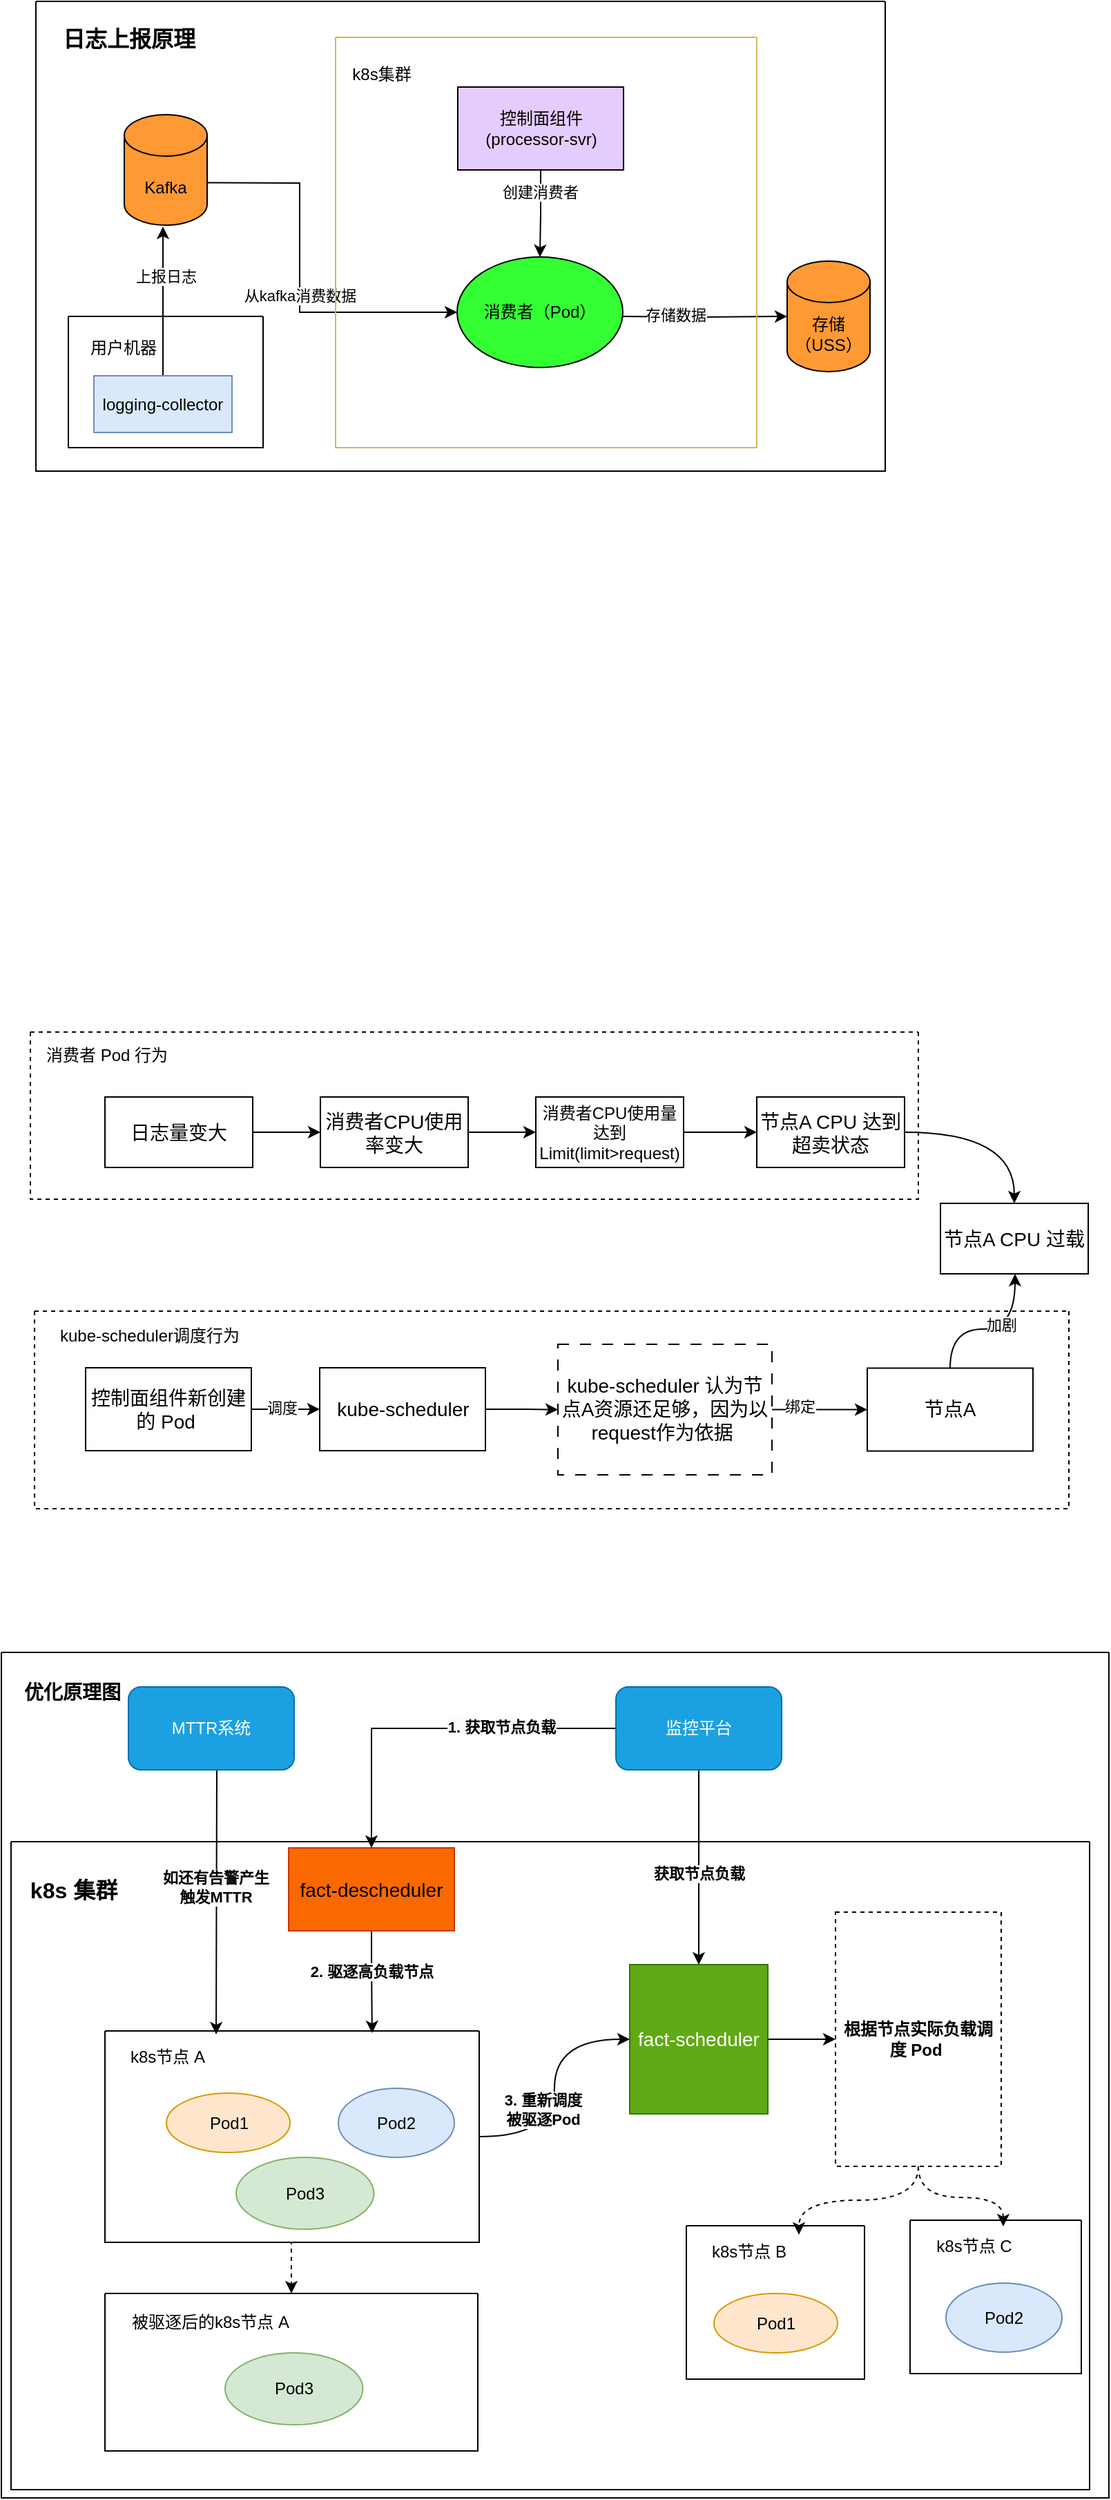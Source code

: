<mxfile version="21.6.3" type="github" pages="7">
  <diagram name="第 1 页" id="dS3eurrgdBJsNmCLz-l4">
    <mxGraphModel dx="1194" dy="1929" grid="0" gridSize="10" guides="1" tooltips="1" connect="1" arrows="1" fold="1" page="1" pageScale="1" pageWidth="827" pageHeight="1169" math="0" shadow="0">
      <root>
        <mxCell id="0" />
        <mxCell id="1" parent="0" />
        <mxCell id="B2jIdj7naSdyqVEDEX2V-7" value="" style="edgeStyle=orthogonalEdgeStyle;rounded=0;orthogonalLoop=1;jettySize=auto;html=1;entryX=0;entryY=0.5;entryDx=0;entryDy=0;entryPerimeter=0;" edge="1" parent="1" target="B2jIdj7naSdyqVEDEX2V-10">
          <mxGeometry relative="1" as="geometry">
            <mxPoint x="468" y="-443" as="sourcePoint" />
            <mxPoint x="611" y="-443" as="targetPoint" />
          </mxGeometry>
        </mxCell>
        <mxCell id="B2jIdj7naSdyqVEDEX2V-21" value="存储数据" style="edgeLabel;html=1;align=center;verticalAlign=middle;resizable=0;points=[];" vertex="1" connectable="0" parent="B2jIdj7naSdyqVEDEX2V-7">
          <mxGeometry x="-0.342" y="2" relative="1" as="geometry">
            <mxPoint as="offset" />
          </mxGeometry>
        </mxCell>
        <mxCell id="B2jIdj7naSdyqVEDEX2V-4" value="" style="edgeStyle=orthogonalEdgeStyle;rounded=0;orthogonalLoop=1;jettySize=auto;html=1;exitX=1;exitY=0.5;exitDx=0;exitDy=0;exitPerimeter=0;entryX=0;entryY=0.5;entryDx=0;entryDy=0;" edge="1" parent="1" target="B2jIdj7naSdyqVEDEX2V-13">
          <mxGeometry relative="1" as="geometry">
            <mxPoint x="121" y="-540" as="sourcePoint" />
            <mxPoint x="300" y="-434" as="targetPoint" />
          </mxGeometry>
        </mxCell>
        <mxCell id="B2jIdj7naSdyqVEDEX2V-22" value="从kafka消费数据" style="edgeLabel;html=1;align=center;verticalAlign=middle;resizable=0;points=[];" vertex="1" connectable="0" parent="B2jIdj7naSdyqVEDEX2V-4">
          <mxGeometry x="0.22" relative="1" as="geometry">
            <mxPoint as="offset" />
          </mxGeometry>
        </mxCell>
        <mxCell id="B2jIdj7naSdyqVEDEX2V-9" value="Kafka" style="shape=cylinder3;whiteSpace=wrap;html=1;boundedLbl=1;backgroundOutline=1;size=15;fillColor=#FF9933;" vertex="1" parent="1">
          <mxGeometry x="109" y="-589" width="60" height="80" as="geometry" />
        </mxCell>
        <mxCell id="B2jIdj7naSdyqVEDEX2V-10" value="存储（USS）" style="shape=cylinder3;whiteSpace=wrap;html=1;boundedLbl=1;backgroundOutline=1;size=15;fillColor=#FF9933;" vertex="1" parent="1">
          <mxGeometry x="589" y="-483" width="60" height="80" as="geometry" />
        </mxCell>
        <mxCell id="B2jIdj7naSdyqVEDEX2V-15" value="" style="swimlane;startSize=0;fillColor=#fff2cc;strokeColor=#d6b656;" vertex="1" parent="1">
          <mxGeometry x="262" y="-645" width="305" height="297" as="geometry" />
        </mxCell>
        <mxCell id="B2jIdj7naSdyqVEDEX2V-13" value="消费者（Pod）" style="ellipse;whiteSpace=wrap;html=1;fillColor=#33FF33;" vertex="1" parent="B2jIdj7naSdyqVEDEX2V-15">
          <mxGeometry x="88" y="159" width="120" height="80" as="geometry" />
        </mxCell>
        <mxCell id="B2jIdj7naSdyqVEDEX2V-20" value="" style="edgeStyle=orthogonalEdgeStyle;rounded=0;orthogonalLoop=1;jettySize=auto;html=1;" edge="1" parent="B2jIdj7naSdyqVEDEX2V-15" source="B2jIdj7naSdyqVEDEX2V-18" target="B2jIdj7naSdyqVEDEX2V-13">
          <mxGeometry relative="1" as="geometry" />
        </mxCell>
        <mxCell id="B2jIdj7naSdyqVEDEX2V-118" value="创建消费者" style="edgeLabel;html=1;align=center;verticalAlign=middle;resizable=0;points=[];" vertex="1" connectable="0" parent="B2jIdj7naSdyqVEDEX2V-20">
          <mxGeometry x="-0.496" y="-1" relative="1" as="geometry">
            <mxPoint as="offset" />
          </mxGeometry>
        </mxCell>
        <mxCell id="B2jIdj7naSdyqVEDEX2V-18" value="控制面组件&lt;br style=&quot;border-color: var(--border-color);&quot;&gt;&lt;span style=&quot;border-color: var(--border-color);&quot;&gt;(processor-svr)&lt;/span&gt;" style="rounded=0;whiteSpace=wrap;html=1;fillColor=#E5CCFF;" vertex="1" parent="B2jIdj7naSdyqVEDEX2V-15">
          <mxGeometry x="88.5" y="36" width="120" height="60" as="geometry" />
        </mxCell>
        <mxCell id="B2jIdj7naSdyqVEDEX2V-17" value="k8s集群" style="text;html=1;align=center;verticalAlign=middle;resizable=0;points=[];autosize=1;strokeColor=none;fillColor=none;" vertex="1" parent="1">
          <mxGeometry x="264" y="-631" width="61" height="26" as="geometry" />
        </mxCell>
        <mxCell id="B2jIdj7naSdyqVEDEX2V-26" value="" style="edgeStyle=orthogonalEdgeStyle;rounded=0;orthogonalLoop=1;jettySize=auto;html=1;" edge="1" parent="1" source="B2jIdj7naSdyqVEDEX2V-24" target="B2jIdj7naSdyqVEDEX2V-25">
          <mxGeometry relative="1" as="geometry" />
        </mxCell>
        <mxCell id="B2jIdj7naSdyqVEDEX2V-24" value="&lt;font style=&quot;font-size: 14px;&quot;&gt;日志量变大&lt;/font&gt;" style="rounded=0;whiteSpace=wrap;html=1;" vertex="1" parent="1">
          <mxGeometry x="95" y="122" width="107" height="51" as="geometry" />
        </mxCell>
        <mxCell id="B2jIdj7naSdyqVEDEX2V-28" value="" style="edgeStyle=orthogonalEdgeStyle;rounded=0;orthogonalLoop=1;jettySize=auto;html=1;" edge="1" parent="1" source="B2jIdj7naSdyqVEDEX2V-25" target="B2jIdj7naSdyqVEDEX2V-27">
          <mxGeometry relative="1" as="geometry" />
        </mxCell>
        <mxCell id="B2jIdj7naSdyqVEDEX2V-25" value="&lt;font style=&quot;font-size: 14px;&quot;&gt;消费者CPU使用率变大&lt;/font&gt;" style="rounded=0;whiteSpace=wrap;html=1;" vertex="1" parent="1">
          <mxGeometry x="251" y="122" width="107" height="51" as="geometry" />
        </mxCell>
        <mxCell id="B2jIdj7naSdyqVEDEX2V-32" value="" style="edgeStyle=orthogonalEdgeStyle;rounded=0;orthogonalLoop=1;jettySize=auto;html=1;" edge="1" parent="1" source="B2jIdj7naSdyqVEDEX2V-27" target="B2jIdj7naSdyqVEDEX2V-31">
          <mxGeometry relative="1" as="geometry" />
        </mxCell>
        <mxCell id="B2jIdj7naSdyqVEDEX2V-27" value="消费者CPU使用量达到Limit(limit&amp;gt;request)" style="rounded=0;whiteSpace=wrap;html=1;" vertex="1" parent="1">
          <mxGeometry x="407" y="122" width="107" height="51" as="geometry" />
        </mxCell>
        <mxCell id="B2jIdj7naSdyqVEDEX2V-39" style="edgeStyle=orthogonalEdgeStyle;rounded=0;orthogonalLoop=1;jettySize=auto;html=1;entryX=0.5;entryY=0;entryDx=0;entryDy=0;curved=1;" edge="1" parent="1" source="B2jIdj7naSdyqVEDEX2V-31" target="B2jIdj7naSdyqVEDEX2V-37">
          <mxGeometry relative="1" as="geometry" />
        </mxCell>
        <mxCell id="B2jIdj7naSdyqVEDEX2V-31" value="&lt;font style=&quot;font-size: 14px;&quot;&gt;节点A CPU 达到超卖状态&lt;/font&gt;" style="rounded=0;whiteSpace=wrap;html=1;" vertex="1" parent="1">
          <mxGeometry x="567" y="122" width="107" height="51" as="geometry" />
        </mxCell>
        <mxCell id="B2jIdj7naSdyqVEDEX2V-35" value="" style="edgeStyle=orthogonalEdgeStyle;rounded=0;orthogonalLoop=1;jettySize=auto;html=1;" edge="1" parent="1" source="B2jIdj7naSdyqVEDEX2V-33" target="B2jIdj7naSdyqVEDEX2V-34">
          <mxGeometry relative="1" as="geometry" />
        </mxCell>
        <mxCell id="B2jIdj7naSdyqVEDEX2V-41" value="调度" style="edgeLabel;html=1;align=center;verticalAlign=middle;resizable=0;points=[];" vertex="1" connectable="0" parent="B2jIdj7naSdyqVEDEX2V-35">
          <mxGeometry x="-0.111" y="1" relative="1" as="geometry">
            <mxPoint as="offset" />
          </mxGeometry>
        </mxCell>
        <mxCell id="B2jIdj7naSdyqVEDEX2V-33" value="&lt;font style=&quot;font-size: 14px;&quot;&gt;控制面组件新创建的 Pod&amp;nbsp;&lt;/font&gt;" style="rounded=0;whiteSpace=wrap;html=1;" vertex="1" parent="1">
          <mxGeometry x="81" y="318" width="120" height="60" as="geometry" />
        </mxCell>
        <mxCell id="B2jIdj7naSdyqVEDEX2V-44" value="" style="edgeStyle=orthogonalEdgeStyle;rounded=0;orthogonalLoop=1;jettySize=auto;html=1;" edge="1" parent="1" source="B2jIdj7naSdyqVEDEX2V-34" target="B2jIdj7naSdyqVEDEX2V-40">
          <mxGeometry relative="1" as="geometry" />
        </mxCell>
        <mxCell id="B2jIdj7naSdyqVEDEX2V-34" value="&lt;font style=&quot;font-size: 14px;&quot;&gt;kube-scheduler&lt;/font&gt;" style="rounded=0;whiteSpace=wrap;html=1;" vertex="1" parent="1">
          <mxGeometry x="250.5" y="318" width="120" height="60" as="geometry" />
        </mxCell>
        <mxCell id="B2jIdj7naSdyqVEDEX2V-37" value="&lt;font style=&quot;font-size: 14px;&quot;&gt;节点A CPU 过载&lt;/font&gt;" style="rounded=0;whiteSpace=wrap;html=1;" vertex="1" parent="1">
          <mxGeometry x="700" y="199" width="107" height="51" as="geometry" />
        </mxCell>
        <mxCell id="B2jIdj7naSdyqVEDEX2V-47" value="" style="edgeStyle=orthogonalEdgeStyle;rounded=0;orthogonalLoop=1;jettySize=auto;html=1;" edge="1" parent="1" source="B2jIdj7naSdyqVEDEX2V-40" target="B2jIdj7naSdyqVEDEX2V-46">
          <mxGeometry relative="1" as="geometry" />
        </mxCell>
        <mxCell id="B2jIdj7naSdyqVEDEX2V-48" value="绑定" style="edgeLabel;html=1;align=center;verticalAlign=middle;resizable=0;points=[];" vertex="1" connectable="0" parent="B2jIdj7naSdyqVEDEX2V-47">
          <mxGeometry x="-0.417" y="3" relative="1" as="geometry">
            <mxPoint as="offset" />
          </mxGeometry>
        </mxCell>
        <mxCell id="B2jIdj7naSdyqVEDEX2V-40" value="&lt;font style=&quot;font-size: 14px;&quot;&gt;kube-scheduler 认为节点A资源还足够，因为以 request作为依据&amp;nbsp;&lt;/font&gt;" style="rounded=0;whiteSpace=wrap;html=1;dashed=1;dashPattern=8 8;" vertex="1" parent="1">
          <mxGeometry x="423" y="301" width="155" height="94.5" as="geometry" />
        </mxCell>
        <mxCell id="B2jIdj7naSdyqVEDEX2V-49" value="" style="edgeStyle=orthogonalEdgeStyle;rounded=0;orthogonalLoop=1;jettySize=auto;html=1;curved=1;" edge="1" parent="1" source="B2jIdj7naSdyqVEDEX2V-46" target="B2jIdj7naSdyqVEDEX2V-37">
          <mxGeometry relative="1" as="geometry">
            <Array as="points">
              <mxPoint x="707" y="290" />
              <mxPoint x="754" y="290" />
            </Array>
          </mxGeometry>
        </mxCell>
        <mxCell id="B2jIdj7naSdyqVEDEX2V-50" value="加剧" style="edgeLabel;html=1;align=center;verticalAlign=middle;resizable=0;points=[];" vertex="1" connectable="0" parent="B2jIdj7naSdyqVEDEX2V-49">
          <mxGeometry x="0.132" y="3" relative="1" as="geometry">
            <mxPoint as="offset" />
          </mxGeometry>
        </mxCell>
        <mxCell id="B2jIdj7naSdyqVEDEX2V-46" value="&lt;font style=&quot;font-size: 14px;&quot;&gt;节点A&lt;/font&gt;" style="rounded=0;whiteSpace=wrap;html=1;" vertex="1" parent="1">
          <mxGeometry x="647" y="318.25" width="120" height="60" as="geometry" />
        </mxCell>
        <mxCell id="B2jIdj7naSdyqVEDEX2V-51" value="" style="swimlane;startSize=0;dashed=1;" vertex="1" parent="1">
          <mxGeometry x="41" y="75" width="643" height="121" as="geometry" />
        </mxCell>
        <mxCell id="B2jIdj7naSdyqVEDEX2V-52" value="消费者 Pod 行为" style="text;html=1;align=center;verticalAlign=middle;resizable=0;points=[];autosize=1;strokeColor=none;fillColor=none;" vertex="1" parent="B2jIdj7naSdyqVEDEX2V-51">
          <mxGeometry x="2" y="4" width="106" height="26" as="geometry" />
        </mxCell>
        <mxCell id="B2jIdj7naSdyqVEDEX2V-53" value="" style="swimlane;startSize=0;dashed=1;" vertex="1" parent="1">
          <mxGeometry x="44" y="277" width="749" height="143" as="geometry" />
        </mxCell>
        <mxCell id="B2jIdj7naSdyqVEDEX2V-54" value="kube-scheduler调度行为" style="text;html=1;align=center;verticalAlign=middle;resizable=0;points=[];autosize=1;strokeColor=none;fillColor=none;" vertex="1" parent="B2jIdj7naSdyqVEDEX2V-53">
          <mxGeometry x="9" y="5" width="148" height="26" as="geometry" />
        </mxCell>
        <mxCell id="B2jIdj7naSdyqVEDEX2V-67" value="" style="swimlane;startSize=0;" vertex="1" parent="1">
          <mxGeometry x="27" y="661" width="781" height="469" as="geometry" />
        </mxCell>
        <mxCell id="B2jIdj7naSdyqVEDEX2V-92" style="edgeStyle=orthogonalEdgeStyle;rounded=0;orthogonalLoop=1;jettySize=auto;html=1;exitX=0.5;exitY=1;exitDx=0;exitDy=0;entryX=1.007;entryY=0.019;entryDx=0;entryDy=0;entryPerimeter=0;curved=1;dashed=1;" edge="1" parent="B2jIdj7naSdyqVEDEX2V-67" source="B2jIdj7naSdyqVEDEX2V-80" target="B2jIdj7naSdyqVEDEX2V-88">
          <mxGeometry relative="1" as="geometry" />
        </mxCell>
        <mxCell id="B2jIdj7naSdyqVEDEX2V-94" style="edgeStyle=orthogonalEdgeStyle;rounded=0;orthogonalLoop=1;jettySize=auto;html=1;entryX=0.801;entryY=-0.058;entryDx=0;entryDy=0;entryPerimeter=0;curved=1;dashed=1;" edge="1" parent="B2jIdj7naSdyqVEDEX2V-67" source="B2jIdj7naSdyqVEDEX2V-80" target="B2jIdj7naSdyqVEDEX2V-91">
          <mxGeometry relative="1" as="geometry" />
        </mxCell>
        <mxCell id="B2jIdj7naSdyqVEDEX2V-80" value="&lt;b&gt;根据节点实际负载调度 Pod&amp;nbsp;&lt;/b&gt;" style="rounded=0;whiteSpace=wrap;html=1;dashed=1;" vertex="1" parent="B2jIdj7naSdyqVEDEX2V-67">
          <mxGeometry x="597" y="51" width="120" height="184" as="geometry" />
        </mxCell>
        <mxCell id="B2jIdj7naSdyqVEDEX2V-83" value="" style="swimlane;startSize=0;" vertex="1" parent="B2jIdj7naSdyqVEDEX2V-67">
          <mxGeometry x="489" y="278" width="129" height="111" as="geometry" />
        </mxCell>
        <mxCell id="B2jIdj7naSdyqVEDEX2V-88" value="k8s节点 B" style="text;html=1;align=center;verticalAlign=middle;resizable=0;points=[];autosize=1;strokeColor=none;fillColor=none;" vertex="1" parent="B2jIdj7naSdyqVEDEX2V-83">
          <mxGeometry x="9" y="6" width="72" height="26" as="geometry" />
        </mxCell>
        <mxCell id="B2jIdj7naSdyqVEDEX2V-89" value="" style="swimlane;startSize=0;" vertex="1" parent="B2jIdj7naSdyqVEDEX2V-67">
          <mxGeometry x="651" y="274" width="124" height="111" as="geometry" />
        </mxCell>
        <mxCell id="B2jIdj7naSdyqVEDEX2V-91" value="k8s节点 C" style="text;html=1;align=center;verticalAlign=middle;resizable=0;points=[];autosize=1;strokeColor=none;fillColor=none;" vertex="1" parent="B2jIdj7naSdyqVEDEX2V-89">
          <mxGeometry x="9" y="6" width="73" height="26" as="geometry" />
        </mxCell>
        <mxCell id="B2jIdj7naSdyqVEDEX2V-93" value="Pod2" style="ellipse;whiteSpace=wrap;html=1;fillColor=#dae8fc;strokeColor=#6c8ebf;" vertex="1" parent="B2jIdj7naSdyqVEDEX2V-89">
          <mxGeometry x="26" y="45.5" width="84" height="50" as="geometry" />
        </mxCell>
        <mxCell id="B2jIdj7naSdyqVEDEX2V-112" value="" style="swimlane;startSize=0;" vertex="1" parent="1">
          <mxGeometry x="68.5" y="-443" width="141" height="95" as="geometry" />
        </mxCell>
        <mxCell id="B2jIdj7naSdyqVEDEX2V-116" style="edgeStyle=orthogonalEdgeStyle;rounded=0;orthogonalLoop=1;jettySize=auto;html=1;exitX=0.5;exitY=0;exitDx=0;exitDy=0;" edge="1" parent="B2jIdj7naSdyqVEDEX2V-112" source="B2jIdj7naSdyqVEDEX2V-114">
          <mxGeometry relative="1" as="geometry">
            <mxPoint x="68.5" y="-65" as="targetPoint" />
          </mxGeometry>
        </mxCell>
        <mxCell id="B2jIdj7naSdyqVEDEX2V-117" value="上报日志" style="edgeLabel;html=1;align=center;verticalAlign=middle;resizable=0;points=[];" vertex="1" connectable="0" parent="B2jIdj7naSdyqVEDEX2V-116">
          <mxGeometry x="0.345" y="-1" relative="1" as="geometry">
            <mxPoint as="offset" />
          </mxGeometry>
        </mxCell>
        <mxCell id="B2jIdj7naSdyqVEDEX2V-114" value="logging-collector" style="rounded=0;whiteSpace=wrap;html=1;fillColor=#dae8fc;strokeColor=#6c8ebf;" vertex="1" parent="B2jIdj7naSdyqVEDEX2V-112">
          <mxGeometry x="18.5" y="43" width="100" height="41" as="geometry" />
        </mxCell>
        <mxCell id="B2jIdj7naSdyqVEDEX2V-113" value="用户机器" style="text;html=1;align=center;verticalAlign=middle;resizable=0;points=[];autosize=1;strokeColor=none;fillColor=none;" vertex="1" parent="1">
          <mxGeometry x="75" y="-433" width="66" height="26" as="geometry" />
        </mxCell>
        <mxCell id="B2jIdj7naSdyqVEDEX2V-119" value="" style="swimlane;startSize=0;" vertex="1" parent="1">
          <mxGeometry x="45" y="-671" width="615" height="340" as="geometry" />
        </mxCell>
        <mxCell id="B2jIdj7naSdyqVEDEX2V-120" value="&lt;font style=&quot;font-size: 16px;&quot;&gt;&lt;b&gt;日志上报原理&lt;/b&gt;&lt;/font&gt;" style="text;html=1;align=center;verticalAlign=middle;resizable=0;points=[];autosize=1;strokeColor=none;fillColor=none;" vertex="1" parent="B2jIdj7naSdyqVEDEX2V-119">
          <mxGeometry x="10" y="11" width="114" height="31" as="geometry" />
        </mxCell>
        <mxCell id="B2jIdj7naSdyqVEDEX2V-125" value="" style="swimlane;startSize=0;" vertex="1" parent="1">
          <mxGeometry x="20" y="524" width="802" height="612" as="geometry" />
        </mxCell>
        <mxCell id="B2jIdj7naSdyqVEDEX2V-84" value="Pod1" style="ellipse;whiteSpace=wrap;html=1;fillColor=#ffe6cc;strokeColor=#d79b00;" vertex="1" parent="B2jIdj7naSdyqVEDEX2V-125">
          <mxGeometry x="516" y="464" width="89.5" height="43" as="geometry" />
        </mxCell>
        <mxCell id="B2jIdj7naSdyqVEDEX2V-126" value="&lt;b&gt;&lt;font style=&quot;font-size: 14px;&quot;&gt;优化原理图&lt;/font&gt;&lt;/b&gt;" style="text;html=1;align=center;verticalAlign=middle;resizable=0;points=[];autosize=1;strokeColor=none;fillColor=none;" vertex="1" parent="B2jIdj7naSdyqVEDEX2V-125">
          <mxGeometry x="7" y="14" width="88" height="29" as="geometry" />
        </mxCell>
        <mxCell id="_EPC9Mjn7-QeW5pqiCJk-6" style="edgeStyle=orthogonalEdgeStyle;rounded=0;orthogonalLoop=1;jettySize=auto;html=1;curved=1;entryX=0.714;entryY=0.01;entryDx=0;entryDy=0;entryPerimeter=0;" edge="1" parent="B2jIdj7naSdyqVEDEX2V-125" source="B2jIdj7naSdyqVEDEX2V-61" target="B2jIdj7naSdyqVEDEX2V-55">
          <mxGeometry relative="1" as="geometry" />
        </mxCell>
        <mxCell id="_EPC9Mjn7-QeW5pqiCJk-7" value="&lt;b&gt;2. 驱逐高负载节点&lt;/b&gt;" style="edgeLabel;html=1;align=center;verticalAlign=middle;resizable=0;points=[];" vertex="1" connectable="0" parent="_EPC9Mjn7-QeW5pqiCJk-6">
          <mxGeometry x="-0.195" relative="1" as="geometry">
            <mxPoint y="-1" as="offset" />
          </mxGeometry>
        </mxCell>
        <mxCell id="B2jIdj7naSdyqVEDEX2V-61" value="&lt;font style=&quot;font-size: 14px;&quot;&gt;fact-descheduler&lt;/font&gt;" style="rounded=0;whiteSpace=wrap;html=1;fillColor=#fa6800;fontColor=#000000;strokeColor=#C73500;" vertex="1" parent="B2jIdj7naSdyqVEDEX2V-125">
          <mxGeometry x="208" y="141.5" width="120" height="60" as="geometry" />
        </mxCell>
        <mxCell id="B2jIdj7naSdyqVEDEX2V-104" style="edgeStyle=orthogonalEdgeStyle;rounded=0;orthogonalLoop=1;jettySize=auto;html=1;dashed=1;entryX=0.5;entryY=0;entryDx=0;entryDy=0;" edge="1" parent="B2jIdj7naSdyqVEDEX2V-125" target="B2jIdj7naSdyqVEDEX2V-95">
          <mxGeometry relative="1" as="geometry">
            <mxPoint x="208.48" y="427" as="sourcePoint" />
            <mxPoint x="208" y="470" as="targetPoint" />
          </mxGeometry>
        </mxCell>
        <mxCell id="B2jIdj7naSdyqVEDEX2V-95" value="" style="swimlane;startSize=0;" vertex="1" parent="B2jIdj7naSdyqVEDEX2V-125">
          <mxGeometry x="75" y="464" width="270" height="114" as="geometry" />
        </mxCell>
        <mxCell id="B2jIdj7naSdyqVEDEX2V-98" value="Pod3" style="ellipse;whiteSpace=wrap;html=1;fillColor=#d5e8d4;strokeColor=#82b366;" vertex="1" parent="B2jIdj7naSdyqVEDEX2V-95">
          <mxGeometry x="87" y="43" width="99.75" height="52" as="geometry" />
        </mxCell>
        <mxCell id="B2jIdj7naSdyqVEDEX2V-100" value="被驱逐后的k8s节点 A" style="text;html=1;align=center;verticalAlign=middle;resizable=0;points=[];autosize=1;strokeColor=none;fillColor=none;" vertex="1" parent="B2jIdj7naSdyqVEDEX2V-95">
          <mxGeometry x="10" y="8" width="132" height="26" as="geometry" />
        </mxCell>
        <mxCell id="B2jIdj7naSdyqVEDEX2V-55" value="" style="swimlane;startSize=0;" vertex="1" parent="B2jIdj7naSdyqVEDEX2V-125">
          <mxGeometry x="75" y="274" width="271" height="153" as="geometry" />
        </mxCell>
        <mxCell id="B2jIdj7naSdyqVEDEX2V-57" value="Pod1" style="ellipse;whiteSpace=wrap;html=1;fillColor=#ffe6cc;strokeColor=#d79b00;" vertex="1" parent="B2jIdj7naSdyqVEDEX2V-55">
          <mxGeometry x="44.5" y="45" width="89.5" height="43" as="geometry" />
        </mxCell>
        <mxCell id="B2jIdj7naSdyqVEDEX2V-58" value="Pod2" style="ellipse;whiteSpace=wrap;html=1;fillColor=#dae8fc;strokeColor=#6c8ebf;" vertex="1" parent="B2jIdj7naSdyqVEDEX2V-55">
          <mxGeometry x="169" y="41.5" width="84" height="50" as="geometry" />
        </mxCell>
        <mxCell id="B2jIdj7naSdyqVEDEX2V-59" value="Pod3" style="ellipse;whiteSpace=wrap;html=1;fillColor=#d5e8d4;strokeColor=#82b366;" vertex="1" parent="B2jIdj7naSdyqVEDEX2V-55">
          <mxGeometry x="95" y="91.5" width="99.75" height="52" as="geometry" />
        </mxCell>
        <mxCell id="B2jIdj7naSdyqVEDEX2V-56" value="k8s节点 A" style="text;html=1;align=center;verticalAlign=middle;resizable=0;points=[];autosize=1;strokeColor=none;fillColor=none;" vertex="1" parent="B2jIdj7naSdyqVEDEX2V-55">
          <mxGeometry x="9" y="6" width="72" height="26" as="geometry" />
        </mxCell>
        <mxCell id="s0YLPHdvTcjiDlT3Nq0t-1" style="edgeStyle=orthogonalEdgeStyle;rounded=0;orthogonalLoop=1;jettySize=auto;html=1;" edge="1" parent="B2jIdj7naSdyqVEDEX2V-125" source="B2jIdj7naSdyqVEDEX2V-62" target="B2jIdj7naSdyqVEDEX2V-61">
          <mxGeometry relative="1" as="geometry" />
        </mxCell>
        <mxCell id="s0YLPHdvTcjiDlT3Nq0t-2" value="&lt;b style=&quot;border-color: var(--border-color); background-color: rgb(251, 251, 251);&quot;&gt;1. 获取节点负载&lt;/b&gt;" style="edgeLabel;html=1;align=center;verticalAlign=middle;resizable=0;points=[];" vertex="1" connectable="0" parent="s0YLPHdvTcjiDlT3Nq0t-1">
          <mxGeometry x="-0.359" y="-1" relative="1" as="geometry">
            <mxPoint x="1" as="offset" />
          </mxGeometry>
        </mxCell>
        <mxCell id="s0YLPHdvTcjiDlT3Nq0t-3" style="edgeStyle=orthogonalEdgeStyle;rounded=0;orthogonalLoop=1;jettySize=auto;html=1;entryX=0.5;entryY=0;entryDx=0;entryDy=0;" edge="1" parent="B2jIdj7naSdyqVEDEX2V-125" source="B2jIdj7naSdyqVEDEX2V-62" target="B2jIdj7naSdyqVEDEX2V-74">
          <mxGeometry relative="1" as="geometry" />
        </mxCell>
        <mxCell id="B2jIdj7naSdyqVEDEX2V-62" value="监控平台" style="rounded=1;whiteSpace=wrap;html=1;fillColor=#1ba1e2;fontColor=#ffffff;strokeColor=#006EAF;" vertex="1" parent="B2jIdj7naSdyqVEDEX2V-125">
          <mxGeometry x="445" y="25" width="120" height="60" as="geometry" />
        </mxCell>
        <mxCell id="B2jIdj7naSdyqVEDEX2V-74" value="&lt;font style=&quot;font-size: 14px;&quot;&gt;fact-scheduler&lt;/font&gt;" style="rounded=0;whiteSpace=wrap;html=1;fillColor=#60a917;fontColor=#ffffff;strokeColor=#2D7600;" vertex="1" parent="B2jIdj7naSdyqVEDEX2V-125">
          <mxGeometry x="455" y="226" width="100" height="108" as="geometry" />
        </mxCell>
        <mxCell id="B2jIdj7naSdyqVEDEX2V-77" style="edgeStyle=orthogonalEdgeStyle;rounded=0;orthogonalLoop=1;jettySize=auto;html=1;curved=1;entryX=0;entryY=0.5;entryDx=0;entryDy=0;" edge="1" parent="B2jIdj7naSdyqVEDEX2V-125" source="B2jIdj7naSdyqVEDEX2V-55" target="B2jIdj7naSdyqVEDEX2V-74">
          <mxGeometry relative="1" as="geometry">
            <mxPoint x="383" y="280" as="sourcePoint" />
            <mxPoint x="468" y="280" as="targetPoint" />
          </mxGeometry>
        </mxCell>
        <mxCell id="B2jIdj7naSdyqVEDEX2V-78" value="&lt;b&gt;3. 重新调度&lt;br&gt;被驱逐Pod&lt;/b&gt;" style="edgeLabel;html=1;align=center;verticalAlign=middle;resizable=0;points=[];" vertex="1" connectable="0" parent="B2jIdj7naSdyqVEDEX2V-77">
          <mxGeometry x="-0.157" y="-1" relative="1" as="geometry">
            <mxPoint x="-10" y="1" as="offset" />
          </mxGeometry>
        </mxCell>
        <mxCell id="B2jIdj7naSdyqVEDEX2V-69" value="&lt;font style=&quot;font-size: 16px;&quot;&gt;&lt;b&gt;k8s 集群&lt;/b&gt;&lt;/font&gt;" style="text;html=1;align=center;verticalAlign=middle;resizable=0;points=[];autosize=1;strokeColor=none;fillColor=none;" vertex="1" parent="B2jIdj7naSdyqVEDEX2V-125">
          <mxGeometry x="11" y="156" width="81" height="31" as="geometry" />
        </mxCell>
        <mxCell id="_EPC9Mjn7-QeW5pqiCJk-8" style="edgeStyle=orthogonalEdgeStyle;rounded=0;orthogonalLoop=1;jettySize=auto;html=1;entryX=0.771;entryY=-0.019;entryDx=0;entryDy=0;entryPerimeter=0;curved=1;" edge="1" parent="B2jIdj7naSdyqVEDEX2V-125">
          <mxGeometry relative="1" as="geometry">
            <mxPoint x="156" y="82" as="sourcePoint" />
            <mxPoint x="155.512" y="276.506" as="targetPoint" />
            <Array as="points">
              <mxPoint x="156" y="141" />
              <mxPoint x="156" y="141" />
            </Array>
          </mxGeometry>
        </mxCell>
        <mxCell id="_EPC9Mjn7-QeW5pqiCJk-9" value="&lt;b&gt;如还有告警产生&lt;br&gt;触发MTTR&lt;/b&gt;" style="edgeLabel;html=1;align=center;verticalAlign=middle;resizable=0;points=[];" vertex="1" connectable="0" parent="_EPC9Mjn7-QeW5pqiCJk-8">
          <mxGeometry x="-0.1" y="-1" relative="1" as="geometry">
            <mxPoint as="offset" />
          </mxGeometry>
        </mxCell>
        <mxCell id="_EPC9Mjn7-QeW5pqiCJk-1" value="MTTR系统" style="rounded=1;whiteSpace=wrap;html=1;fillColor=#1ba1e2;fontColor=#ffffff;strokeColor=#006EAF;" vertex="1" parent="B2jIdj7naSdyqVEDEX2V-125">
          <mxGeometry x="92" y="25" width="120" height="60" as="geometry" />
        </mxCell>
        <mxCell id="s0YLPHdvTcjiDlT3Nq0t-5" value="&lt;b&gt;获取节点负载&lt;/b&gt;" style="edgeLabel;html=1;align=center;verticalAlign=middle;resizable=0;points=[];" vertex="1" connectable="0" parent="B2jIdj7naSdyqVEDEX2V-125">
          <mxGeometry x="505" y="160" as="geometry" />
        </mxCell>
        <mxCell id="B2jIdj7naSdyqVEDEX2V-82" value="" style="edgeStyle=orthogonalEdgeStyle;rounded=0;orthogonalLoop=1;jettySize=auto;html=1;" edge="1" parent="1" source="B2jIdj7naSdyqVEDEX2V-74" target="B2jIdj7naSdyqVEDEX2V-80">
          <mxGeometry relative="1" as="geometry" />
        </mxCell>
      </root>
    </mxGraphModel>
  </diagram>
  <diagram id="0OvzuxSb7OSrzrTJatjc" name="第 2 页">
    <mxGraphModel dx="1194" dy="760" grid="0" gridSize="10" guides="1" tooltips="1" connect="1" arrows="1" fold="1" page="1" pageScale="1" pageWidth="827" pageHeight="1169" math="0" shadow="0">
      <root>
        <mxCell id="0" />
        <mxCell id="1" parent="0" />
        <mxCell id="LD_rR2J-hCNgKS7_14tV-2" value="" style="swimlane;startSize=0;" vertex="1" parent="1">
          <mxGeometry x="99" y="285" width="297" height="185" as="geometry" />
        </mxCell>
        <mxCell id="LD_rR2J-hCNgKS7_14tV-4" value="ES Cluster A" style="text;html=1;align=center;verticalAlign=middle;resizable=0;points=[];autosize=1;strokeColor=none;fillColor=none;" vertex="1" parent="LD_rR2J-hCNgKS7_14tV-2">
          <mxGeometry x="7" y="17" width="86" height="26" as="geometry" />
        </mxCell>
        <mxCell id="LD_rR2J-hCNgKS7_14tV-6" value="GroupA" style="whiteSpace=wrap;html=1;" vertex="1" parent="LD_rR2J-hCNgKS7_14tV-2">
          <mxGeometry x="30" y="66.5" width="101" height="52" as="geometry" />
        </mxCell>
        <mxCell id="LD_rR2J-hCNgKS7_14tV-8" value="GroupB" style="whiteSpace=wrap;html=1;" vertex="1" parent="LD_rR2J-hCNgKS7_14tV-2">
          <mxGeometry x="156" y="66.5" width="101" height="52" as="geometry" />
        </mxCell>
        <mxCell id="LD_rR2J-hCNgKS7_14tV-14" value="" style="edgeStyle=orthogonalEdgeStyle;rounded=0;orthogonalLoop=1;jettySize=auto;html=1;" edge="1" parent="1" source="LD_rR2J-hCNgKS7_14tV-3" target="LD_rR2J-hCNgKS7_14tV-13">
          <mxGeometry relative="1" as="geometry" />
        </mxCell>
        <mxCell id="LD_rR2J-hCNgKS7_14tV-15" value="拉取监控数据" style="edgeLabel;html=1;align=center;verticalAlign=middle;resizable=0;points=[];" vertex="1" connectable="0" parent="LD_rR2J-hCNgKS7_14tV-14">
          <mxGeometry x="-0.348" y="2" relative="1" as="geometry">
            <mxPoint as="offset" />
          </mxGeometry>
        </mxCell>
        <mxCell id="LD_rR2J-hCNgKS7_14tV-17" style="edgeStyle=orthogonalEdgeStyle;rounded=0;orthogonalLoop=1;jettySize=auto;html=1;entryX=0.5;entryY=0;entryDx=0;entryDy=0;" edge="1" parent="1" source="LD_rR2J-hCNgKS7_14tV-3" target="LD_rR2J-hCNgKS7_14tV-16">
          <mxGeometry relative="1" as="geometry" />
        </mxCell>
        <mxCell id="LD_rR2J-hCNgKS7_14tV-18" value="修改日志所在集群" style="edgeLabel;html=1;align=center;verticalAlign=middle;resizable=0;points=[];" vertex="1" connectable="0" parent="LD_rR2J-hCNgKS7_14tV-17">
          <mxGeometry x="-0.466" y="3" relative="1" as="geometry">
            <mxPoint as="offset" />
          </mxGeometry>
        </mxCell>
        <mxCell id="LD_rR2J-hCNgKS7_14tV-3" value="&lt;font style=&quot;font-size: 17px;&quot;&gt;balance&lt;br&gt;controller&lt;br&gt;&lt;/font&gt;" style="rounded=0;whiteSpace=wrap;html=1;fillColor=#f0a30a;fontColor=#000000;strokeColor=#BD7000;" vertex="1" parent="1">
          <mxGeometry x="390" y="580" width="120" height="60" as="geometry" />
        </mxCell>
        <mxCell id="LD_rR2J-hCNgKS7_14tV-9" value="" style="swimlane;startSize=0;" vertex="1" parent="1">
          <mxGeometry x="495" y="286" width="297" height="185" as="geometry" />
        </mxCell>
        <mxCell id="LD_rR2J-hCNgKS7_14tV-10" value="ES Cluster B" style="text;html=1;align=center;verticalAlign=middle;resizable=0;points=[];autosize=1;strokeColor=none;fillColor=none;" vertex="1" parent="LD_rR2J-hCNgKS7_14tV-9">
          <mxGeometry x="7" y="17" width="87" height="26" as="geometry" />
        </mxCell>
        <mxCell id="LD_rR2J-hCNgKS7_14tV-11" value="GroupA" style="whiteSpace=wrap;html=1;" vertex="1" parent="LD_rR2J-hCNgKS7_14tV-9">
          <mxGeometry x="30" y="66.5" width="101" height="52" as="geometry" />
        </mxCell>
        <mxCell id="LD_rR2J-hCNgKS7_14tV-12" value="GroupB" style="whiteSpace=wrap;html=1;" vertex="1" parent="LD_rR2J-hCNgKS7_14tV-9">
          <mxGeometry x="156" y="66.5" width="101" height="52" as="geometry" />
        </mxCell>
        <mxCell id="LD_rR2J-hCNgKS7_14tV-13" value="&lt;font style=&quot;font-size: 16px;&quot;&gt;monitoring platform&lt;/font&gt;" style="rounded=0;whiteSpace=wrap;html=1;fillColor=#d5e8d4;strokeColor=#82b366;gradientColor=#97d077;" vertex="1" parent="1">
          <mxGeometry x="104" y="735" width="270" height="75" as="geometry" />
        </mxCell>
        <mxCell id="LD_rR2J-hCNgKS7_14tV-16" value="&lt;font style=&quot;font-size: 16px;&quot;&gt;logging platform&lt;/font&gt;" style="rounded=0;whiteSpace=wrap;html=1;fillColor=#dae8fc;strokeColor=#6c8ebf;gradientColor=#7ea6e0;" vertex="1" parent="1">
          <mxGeometry x="524" y="738" width="270" height="75" as="geometry" />
        </mxCell>
      </root>
    </mxGraphModel>
  </diagram>
  <diagram id="TPDEZOjtnnBgoBR0PvHR" name="第 3 页">
    <mxGraphModel dx="1194" dy="760" grid="0" gridSize="10" guides="1" tooltips="1" connect="1" arrows="1" fold="1" page="1" pageScale="1" pageWidth="827" pageHeight="1169" math="0" shadow="0">
      <root>
        <mxCell id="0" />
        <mxCell id="1" parent="0" />
        <mxCell id="38-3xJbF_leJ5xTI2sj9-4" value="" style="edgeStyle=orthogonalEdgeStyle;rounded=0;orthogonalLoop=1;jettySize=auto;html=1;" edge="1" parent="1" source="38-3xJbF_leJ5xTI2sj9-2" target="38-3xJbF_leJ5xTI2sj9-3">
          <mxGeometry relative="1" as="geometry" />
        </mxCell>
        <mxCell id="38-3xJbF_leJ5xTI2sj9-2" value="开始" style="rounded=0;whiteSpace=wrap;html=1;" vertex="1" parent="1">
          <mxGeometry x="215.5" y="332" width="118" height="23" as="geometry" />
        </mxCell>
        <mxCell id="38-3xJbF_leJ5xTI2sj9-8" value="" style="edgeStyle=orthogonalEdgeStyle;rounded=0;orthogonalLoop=1;jettySize=auto;html=1;" edge="1" parent="1" source="38-3xJbF_leJ5xTI2sj9-3" target="38-3xJbF_leJ5xTI2sj9-7">
          <mxGeometry relative="1" as="geometry" />
        </mxCell>
        <mxCell id="38-3xJbF_leJ5xTI2sj9-3" value="从监控平台获取&lt;br style=&quot;border-color: var(--border-color); font-size: 11px;&quot;&gt;&lt;span style=&quot;font-size: 11px; background-color: rgb(255, 255, 255);&quot;&gt;日志kafka消费延时&lt;/span&gt;" style="rounded=0;whiteSpace=wrap;html=1;" vertex="1" parent="1">
          <mxGeometry x="214.5" y="378" width="120" height="37" as="geometry" />
        </mxCell>
        <mxCell id="38-3xJbF_leJ5xTI2sj9-10" value="" style="edgeStyle=orthogonalEdgeStyle;rounded=0;orthogonalLoop=1;jettySize=auto;html=1;" edge="1" parent="1" source="38-3xJbF_leJ5xTI2sj9-7" target="38-3xJbF_leJ5xTI2sj9-9">
          <mxGeometry relative="1" as="geometry" />
        </mxCell>
        <mxCell id="38-3xJbF_leJ5xTI2sj9-14" value="否" style="edgeLabel;html=1;align=center;verticalAlign=middle;resizable=0;points=[];" vertex="1" connectable="0" parent="38-3xJbF_leJ5xTI2sj9-10">
          <mxGeometry x="-0.284" y="-2" relative="1" as="geometry">
            <mxPoint as="offset" />
          </mxGeometry>
        </mxCell>
        <mxCell id="38-3xJbF_leJ5xTI2sj9-12" value="" style="edgeStyle=orthogonalEdgeStyle;rounded=0;orthogonalLoop=1;jettySize=auto;html=1;" edge="1" parent="1">
          <mxGeometry relative="1" as="geometry">
            <mxPoint x="274" y="514" as="sourcePoint" />
            <mxPoint x="274" y="555" as="targetPoint" />
          </mxGeometry>
        </mxCell>
        <mxCell id="38-3xJbF_leJ5xTI2sj9-13" value="是" style="edgeLabel;html=1;align=center;verticalAlign=middle;resizable=0;points=[];" vertex="1" connectable="0" parent="38-3xJbF_leJ5xTI2sj9-12">
          <mxGeometry x="-0.31" y="-2" relative="1" as="geometry">
            <mxPoint y="7" as="offset" />
          </mxGeometry>
        </mxCell>
        <mxCell id="38-3xJbF_leJ5xTI2sj9-7" value="判断是否存在日志&lt;br&gt;时延是否大于阈值？" style="rhombus;whiteSpace=wrap;html=1;" vertex="1" parent="1">
          <mxGeometry x="197" y="438" width="155" height="75" as="geometry" />
        </mxCell>
        <mxCell id="38-3xJbF_leJ5xTI2sj9-9" value="结束" style="whiteSpace=wrap;html=1;" vertex="1" parent="1">
          <mxGeometry x="411" y="451.5" width="78.5" height="48" as="geometry" />
        </mxCell>
        <mxCell id="38-3xJbF_leJ5xTI2sj9-17" value="" style="edgeStyle=orthogonalEdgeStyle;rounded=0;orthogonalLoop=1;jettySize=auto;html=1;" edge="1" parent="1" source="38-3xJbF_leJ5xTI2sj9-15" target="38-3xJbF_leJ5xTI2sj9-16">
          <mxGeometry relative="1" as="geometry" />
        </mxCell>
        <mxCell id="38-3xJbF_leJ5xTI2sj9-18" value="是" style="edgeLabel;html=1;align=center;verticalAlign=middle;resizable=0;points=[];" vertex="1" connectable="0" parent="38-3xJbF_leJ5xTI2sj9-17">
          <mxGeometry x="-0.253" y="3" relative="1" as="geometry">
            <mxPoint as="offset" />
          </mxGeometry>
        </mxCell>
        <mxCell id="38-3xJbF_leJ5xTI2sj9-26" value="" style="edgeStyle=orthogonalEdgeStyle;rounded=0;orthogonalLoop=1;jettySize=auto;html=1;" edge="1" parent="1" source="38-3xJbF_leJ5xTI2sj9-15" target="38-3xJbF_leJ5xTI2sj9-25">
          <mxGeometry relative="1" as="geometry" />
        </mxCell>
        <mxCell id="38-3xJbF_leJ5xTI2sj9-27" value="否" style="edgeLabel;html=1;align=center;verticalAlign=middle;resizable=0;points=[];" vertex="1" connectable="0" parent="38-3xJbF_leJ5xTI2sj9-26">
          <mxGeometry x="-0.333" y="1" relative="1" as="geometry">
            <mxPoint as="offset" />
          </mxGeometry>
        </mxCell>
        <mxCell id="38-3xJbF_leJ5xTI2sj9-15" value="判断日志对应ES索引&lt;br&gt;shards数是否过小？" style="rhombus;whiteSpace=wrap;html=1;" vertex="1" parent="1">
          <mxGeometry x="197" y="554" width="155" height="99" as="geometry" />
        </mxCell>
        <mxCell id="38-3xJbF_leJ5xTI2sj9-20" value="" style="edgeStyle=orthogonalEdgeStyle;rounded=0;orthogonalLoop=1;jettySize=auto;html=1;" edge="1" parent="1" source="38-3xJbF_leJ5xTI2sj9-16" target="38-3xJbF_leJ5xTI2sj9-19">
          <mxGeometry relative="1" as="geometry" />
        </mxCell>
        <mxCell id="38-3xJbF_leJ5xTI2sj9-21" value="否" style="edgeLabel;html=1;align=center;verticalAlign=middle;resizable=0;points=[];" vertex="1" connectable="0" parent="38-3xJbF_leJ5xTI2sj9-20">
          <mxGeometry x="0.091" relative="1" as="geometry">
            <mxPoint as="offset" />
          </mxGeometry>
        </mxCell>
        <mxCell id="38-3xJbF_leJ5xTI2sj9-29" style="edgeStyle=orthogonalEdgeStyle;rounded=0;orthogonalLoop=1;jettySize=auto;html=1;exitX=0.5;exitY=1;exitDx=0;exitDy=0;entryX=1;entryY=0.5;entryDx=0;entryDy=0;" edge="1" parent="1" source="38-3xJbF_leJ5xTI2sj9-16" target="38-3xJbF_leJ5xTI2sj9-25">
          <mxGeometry relative="1" as="geometry" />
        </mxCell>
        <mxCell id="38-3xJbF_leJ5xTI2sj9-16" value="判断索引所在&lt;br&gt;ES group 机器CPU平均&lt;br&gt;使用率是否大于阈值？" style="rhombus;whiteSpace=wrap;html=1;" vertex="1" parent="1">
          <mxGeometry x="401.5" y="554" width="183.5" height="99" as="geometry" />
        </mxCell>
        <mxCell id="38-3xJbF_leJ5xTI2sj9-52" style="edgeStyle=orthogonalEdgeStyle;rounded=0;orthogonalLoop=1;jettySize=auto;html=1;entryX=0.654;entryY=0.076;entryDx=0;entryDy=0;entryPerimeter=0;" edge="1" parent="1">
          <mxGeometry relative="1" as="geometry">
            <mxPoint x="668.3" y="623.5" as="sourcePoint" />
            <mxPoint x="668.48" y="899.996" as="targetPoint" />
          </mxGeometry>
        </mxCell>
        <mxCell id="38-3xJbF_leJ5xTI2sj9-19" value="根据流量&lt;br&gt;调整 shards数" style="whiteSpace=wrap;html=1;" vertex="1" parent="1">
          <mxGeometry x="629" y="579.5" width="78.5" height="48" as="geometry" />
        </mxCell>
        <mxCell id="38-3xJbF_leJ5xTI2sj9-33" value="" style="edgeStyle=orthogonalEdgeStyle;rounded=0;orthogonalLoop=1;jettySize=auto;html=1;" edge="1" parent="1" source="38-3xJbF_leJ5xTI2sj9-25" target="38-3xJbF_leJ5xTI2sj9-31">
          <mxGeometry relative="1" as="geometry" />
        </mxCell>
        <mxCell id="38-3xJbF_leJ5xTI2sj9-34" value="是" style="edgeLabel;html=1;align=center;verticalAlign=middle;resizable=0;points=[];" vertex="1" connectable="0" parent="38-3xJbF_leJ5xTI2sj9-33">
          <mxGeometry x="-0.293" y="2" relative="1" as="geometry">
            <mxPoint as="offset" />
          </mxGeometry>
        </mxCell>
        <mxCell id="38-3xJbF_leJ5xTI2sj9-36" value="" style="edgeStyle=orthogonalEdgeStyle;rounded=0;orthogonalLoop=1;jettySize=auto;html=1;" edge="1" parent="1" source="38-3xJbF_leJ5xTI2sj9-25" target="38-3xJbF_leJ5xTI2sj9-35">
          <mxGeometry relative="1" as="geometry" />
        </mxCell>
        <mxCell id="38-3xJbF_leJ5xTI2sj9-25" value="判断本集群是否&lt;br&gt;存在可以容纳该log&lt;br&gt;的ES group?" style="rhombus;whiteSpace=wrap;html=1;" vertex="1" parent="1">
          <mxGeometry x="185" y="698" width="178" height="80" as="geometry" />
        </mxCell>
        <mxCell id="38-3xJbF_leJ5xTI2sj9-49" style="edgeStyle=orthogonalEdgeStyle;rounded=0;orthogonalLoop=1;jettySize=auto;html=1;endArrow=none;endFill=0;" edge="1" parent="1" source="38-3xJbF_leJ5xTI2sj9-31">
          <mxGeometry relative="1" as="geometry">
            <mxPoint x="668" y="824" as="targetPoint" />
            <Array as="points">
              <mxPoint x="93" y="795" />
              <mxPoint x="669" y="795" />
            </Array>
          </mxGeometry>
        </mxCell>
        <mxCell id="38-3xJbF_leJ5xTI2sj9-31" value="将log写入到&lt;br&gt;新的 ES group中" style="rounded=0;whiteSpace=wrap;html=1;" vertex="1" parent="1">
          <mxGeometry x="42" y="708" width="102" height="60" as="geometry" />
        </mxCell>
        <mxCell id="38-3xJbF_leJ5xTI2sj9-38" value="" style="edgeStyle=orthogonalEdgeStyle;rounded=0;orthogonalLoop=1;jettySize=auto;html=1;" edge="1" parent="1">
          <mxGeometry relative="1" as="geometry">
            <mxPoint x="273" y="850" as="sourcePoint" />
            <mxPoint x="273" y="884" as="targetPoint" />
            <Array as="points">
              <mxPoint x="273" y="867" />
              <mxPoint x="274" y="867" />
            </Array>
          </mxGeometry>
        </mxCell>
        <mxCell id="38-3xJbF_leJ5xTI2sj9-35" value="从监控获取其他ES所有集群所有group 机器 CPU 平均使用率" style="whiteSpace=wrap;html=1;" vertex="1" parent="1">
          <mxGeometry x="214" y="803" width="120" height="60" as="geometry" />
        </mxCell>
        <mxCell id="38-3xJbF_leJ5xTI2sj9-41" value="" style="edgeStyle=orthogonalEdgeStyle;rounded=0;orthogonalLoop=1;jettySize=auto;html=1;" edge="1" parent="1" source="38-3xJbF_leJ5xTI2sj9-39" target="38-3xJbF_leJ5xTI2sj9-40">
          <mxGeometry relative="1" as="geometry" />
        </mxCell>
        <mxCell id="38-3xJbF_leJ5xTI2sj9-42" value="是" style="edgeLabel;html=1;align=center;verticalAlign=middle;resizable=0;points=[];" vertex="1" connectable="0" parent="38-3xJbF_leJ5xTI2sj9-41">
          <mxGeometry x="-0.093" y="2" relative="1" as="geometry">
            <mxPoint y="1" as="offset" />
          </mxGeometry>
        </mxCell>
        <mxCell id="38-3xJbF_leJ5xTI2sj9-44" value="" style="edgeStyle=orthogonalEdgeStyle;rounded=0;orthogonalLoop=1;jettySize=auto;html=1;" edge="1" parent="1" source="38-3xJbF_leJ5xTI2sj9-39" target="38-3xJbF_leJ5xTI2sj9-43">
          <mxGeometry relative="1" as="geometry" />
        </mxCell>
        <mxCell id="38-3xJbF_leJ5xTI2sj9-45" value="否" style="edgeLabel;html=1;align=center;verticalAlign=middle;resizable=0;points=[];" vertex="1" connectable="0" parent="38-3xJbF_leJ5xTI2sj9-44">
          <mxGeometry x="0.286" relative="1" as="geometry">
            <mxPoint y="-6" as="offset" />
          </mxGeometry>
        </mxCell>
        <mxCell id="38-3xJbF_leJ5xTI2sj9-39" value="找到CPU平均使&lt;br&gt;用率最小的group，判断&lt;br&gt;判断是否小于阈值？" style="rhombus;whiteSpace=wrap;html=1;" vertex="1" parent="1">
          <mxGeometry x="180.5" y="881" width="185" height="85" as="geometry" />
        </mxCell>
        <mxCell id="38-3xJbF_leJ5xTI2sj9-51" value="" style="edgeStyle=orthogonalEdgeStyle;rounded=0;orthogonalLoop=1;jettySize=auto;html=1;" edge="1" parent="1" source="38-3xJbF_leJ5xTI2sj9-40" target="38-3xJbF_leJ5xTI2sj9-50">
          <mxGeometry relative="1" as="geometry" />
        </mxCell>
        <mxCell id="38-3xJbF_leJ5xTI2sj9-40" value="将log写入到&lt;br style=&quot;border-color: var(--border-color);&quot;&gt;新的 ES group中" style="whiteSpace=wrap;html=1;" vertex="1" parent="1">
          <mxGeometry x="414" y="893.5" width="90" height="60" as="geometry" />
        </mxCell>
        <mxCell id="38-3xJbF_leJ5xTI2sj9-58" value="" style="edgeStyle=orthogonalEdgeStyle;rounded=0;orthogonalLoop=1;jettySize=auto;html=1;" edge="1" parent="1" source="38-3xJbF_leJ5xTI2sj9-43" target="38-3xJbF_leJ5xTI2sj9-57">
          <mxGeometry relative="1" as="geometry" />
        </mxCell>
        <mxCell id="38-3xJbF_leJ5xTI2sj9-43" value="均衡失败" style="whiteSpace=wrap;html=1;" vertex="1" parent="1">
          <mxGeometry x="213" y="1003" width="120" height="46" as="geometry" />
        </mxCell>
        <mxCell id="38-3xJbF_leJ5xTI2sj9-46" value="结束" style="whiteSpace=wrap;html=1;" vertex="1" parent="1">
          <mxGeometry x="469" y="1003" width="121" height="45" as="geometry" />
        </mxCell>
        <mxCell id="38-3xJbF_leJ5xTI2sj9-56" style="edgeStyle=orthogonalEdgeStyle;rounded=0;orthogonalLoop=1;jettySize=auto;html=1;entryX=1;entryY=0.75;entryDx=0;entryDy=0;" edge="1" parent="1" source="38-3xJbF_leJ5xTI2sj9-50" target="38-3xJbF_leJ5xTI2sj9-46">
          <mxGeometry relative="1" as="geometry">
            <Array as="points">
              <mxPoint x="656" y="1034" />
            </Array>
          </mxGeometry>
        </mxCell>
        <mxCell id="38-3xJbF_leJ5xTI2sj9-50" value="均衡成功" style="whiteSpace=wrap;html=1;" vertex="1" parent="1">
          <mxGeometry x="590" y="900.5" width="120" height="46" as="geometry" />
        </mxCell>
        <mxCell id="38-3xJbF_leJ5xTI2sj9-59" value="" style="edgeStyle=orthogonalEdgeStyle;rounded=0;orthogonalLoop=1;jettySize=auto;html=1;" edge="1" parent="1" source="38-3xJbF_leJ5xTI2sj9-57" target="38-3xJbF_leJ5xTI2sj9-46">
          <mxGeometry relative="1" as="geometry" />
        </mxCell>
        <mxCell id="38-3xJbF_leJ5xTI2sj9-57" value="告警" style="whiteSpace=wrap;html=1;" vertex="1" parent="1">
          <mxGeometry x="354" y="1003" width="81" height="46" as="geometry" />
        </mxCell>
      </root>
    </mxGraphModel>
  </diagram>
  <diagram id="rHfFqJl63hNKaTjDlGr3" name="第 4 页">
    <mxGraphModel dx="1194" dy="1929" grid="0" gridSize="10" guides="1" tooltips="1" connect="1" arrows="1" fold="1" page="1" pageScale="1" pageWidth="827" pageHeight="1169" math="0" shadow="0">
      <root>
        <mxCell id="0" />
        <mxCell id="1" parent="0" />
        <mxCell id="_HjEls0nBKcV0TNmdbW4-3" value="" style="edgeStyle=orthogonalEdgeStyle;rounded=0;orthogonalLoop=1;jettySize=auto;html=1;exitX=1;exitY=0.5;exitDx=0;exitDy=0;exitPerimeter=0;entryX=0;entryY=0.5;entryDx=0;entryDy=0;" edge="1" parent="1" target="_HjEls0nBKcV0TNmdbW4-8">
          <mxGeometry relative="1" as="geometry">
            <mxPoint x="84" y="-1033" as="sourcePoint" />
            <mxPoint x="263" y="-927" as="targetPoint" />
          </mxGeometry>
        </mxCell>
        <mxCell id="_HjEls0nBKcV0TNmdbW4-4" value="消费数据" style="edgeLabel;html=1;align=center;verticalAlign=middle;resizable=0;points=[];" vertex="1" connectable="0" parent="_HjEls0nBKcV0TNmdbW4-3">
          <mxGeometry x="0.22" relative="1" as="geometry">
            <mxPoint as="offset" />
          </mxGeometry>
        </mxCell>
        <mxCell id="_HjEls0nBKcV0TNmdbW4-5" value="Kafka&lt;br&gt;（缓存）" style="shape=cylinder3;whiteSpace=wrap;html=1;boundedLbl=1;backgroundOutline=1;size=15;fillColor=#FF9933;" vertex="1" parent="1">
          <mxGeometry x="72" y="-1082" width="60" height="80" as="geometry" />
        </mxCell>
        <mxCell id="_HjEls0nBKcV0TNmdbW4-7" value="" style="swimlane;startSize=0;fillColor=#fff2cc;strokeColor=#d6b656;" vertex="1" parent="1">
          <mxGeometry x="225" y="-1138" width="256" height="297" as="geometry" />
        </mxCell>
        <mxCell id="_HjEls0nBKcV0TNmdbW4-12" value="k8s集群" style="text;html=1;align=center;verticalAlign=middle;resizable=0;points=[];autosize=1;strokeColor=none;fillColor=none;" vertex="1" parent="1">
          <mxGeometry x="227" y="-1124" width="61" height="26" as="geometry" />
        </mxCell>
        <mxCell id="_HjEls0nBKcV0TNmdbW4-13" value="" style="swimlane;startSize=0;" vertex="1" parent="1">
          <mxGeometry x="31.5" y="-936" width="141" height="95" as="geometry" />
        </mxCell>
        <mxCell id="_HjEls0nBKcV0TNmdbW4-14" style="edgeStyle=orthogonalEdgeStyle;rounded=0;orthogonalLoop=1;jettySize=auto;html=1;exitX=0.5;exitY=0;exitDx=0;exitDy=0;" edge="1" parent="_HjEls0nBKcV0TNmdbW4-13" source="_HjEls0nBKcV0TNmdbW4-16">
          <mxGeometry relative="1" as="geometry">
            <mxPoint x="68.5" y="-65" as="targetPoint" />
          </mxGeometry>
        </mxCell>
        <mxCell id="_HjEls0nBKcV0TNmdbW4-15" value="上报日志" style="edgeLabel;html=1;align=center;verticalAlign=middle;resizable=0;points=[];" vertex="1" connectable="0" parent="_HjEls0nBKcV0TNmdbW4-14">
          <mxGeometry x="0.345" y="-1" relative="1" as="geometry">
            <mxPoint as="offset" />
          </mxGeometry>
        </mxCell>
        <mxCell id="_HjEls0nBKcV0TNmdbW4-16" value="logging-agent" style="rounded=0;whiteSpace=wrap;html=1;fillColor=#dae8fc;strokeColor=#6c8ebf;" vertex="1" parent="_HjEls0nBKcV0TNmdbW4-13">
          <mxGeometry x="18.5" y="43" width="100" height="41" as="geometry" />
        </mxCell>
        <mxCell id="_HjEls0nBKcV0TNmdbW4-17" value="用户机器" style="text;html=1;align=center;verticalAlign=middle;resizable=0;points=[];autosize=1;strokeColor=none;fillColor=none;" vertex="1" parent="1">
          <mxGeometry x="38" y="-926" width="66" height="26" as="geometry" />
        </mxCell>
        <mxCell id="_HjEls0nBKcV0TNmdbW4-18" value="" style="swimlane;startSize=0;" vertex="1" parent="1">
          <mxGeometry x="8" y="-1164" width="571" height="340" as="geometry" />
        </mxCell>
        <mxCell id="_HjEls0nBKcV0TNmdbW4-19" value="&lt;font style=&quot;font-size: 16px;&quot;&gt;&lt;b&gt;老架构日志采集原理&lt;/b&gt;&lt;/font&gt;" style="text;html=1;align=center;verticalAlign=middle;resizable=0;points=[];autosize=1;strokeColor=none;fillColor=none;" vertex="1" parent="_HjEls0nBKcV0TNmdbW4-18">
          <mxGeometry x="5" y="12" width="162" height="31" as="geometry" />
        </mxCell>
        <mxCell id="_HjEls0nBKcV0TNmdbW4-8" value="消费者（Pod）" style="ellipse;whiteSpace=wrap;html=1;fillColor=#33FF33;" vertex="1" parent="_HjEls0nBKcV0TNmdbW4-18">
          <mxGeometry x="271" y="184" width="120" height="80" as="geometry" />
        </mxCell>
        <mxCell id="_HjEls0nBKcV0TNmdbW4-6" value="ES&lt;br&gt;(存储)" style="shape=cylinder3;whiteSpace=wrap;html=1;boundedLbl=1;backgroundOutline=1;size=15;fillColor=#FF9933;" vertex="1" parent="_HjEls0nBKcV0TNmdbW4-18">
          <mxGeometry x="502" y="186" width="60" height="80" as="geometry" />
        </mxCell>
        <mxCell id="_HjEls0nBKcV0TNmdbW4-1" value="" style="edgeStyle=orthogonalEdgeStyle;rounded=0;orthogonalLoop=1;jettySize=auto;html=1;entryX=0;entryY=0.5;entryDx=0;entryDy=0;entryPerimeter=0;exitX=1;exitY=0.5;exitDx=0;exitDy=0;" edge="1" parent="_HjEls0nBKcV0TNmdbW4-18" target="_HjEls0nBKcV0TNmdbW4-6" source="_HjEls0nBKcV0TNmdbW4-8">
          <mxGeometry relative="1" as="geometry">
            <mxPoint x="423" y="228" as="sourcePoint" />
            <mxPoint x="566" y="228" as="targetPoint" />
          </mxGeometry>
        </mxCell>
        <mxCell id="_HjEls0nBKcV0TNmdbW4-2" value="存储数据" style="edgeLabel;html=1;align=center;verticalAlign=middle;resizable=0;points=[];" vertex="1" connectable="0" parent="_HjEls0nBKcV0TNmdbW4-1">
          <mxGeometry x="-0.342" y="2" relative="1" as="geometry">
            <mxPoint as="offset" />
          </mxGeometry>
        </mxCell>
        <mxCell id="_HjEls0nBKcV0TNmdbW4-20" value="" style="swimlane;startSize=0;" vertex="1" parent="1">
          <mxGeometry x="81" y="-704" width="262" height="129" as="geometry" />
        </mxCell>
        <mxCell id="_HjEls0nBKcV0TNmdbW4-23" value="&lt;font style=&quot;font-size: 16px;&quot;&gt;application A&lt;/font&gt;" style="text;html=1;align=center;verticalAlign=middle;resizable=0;points=[];autosize=1;strokeColor=none;fillColor=none;" vertex="1" parent="_HjEls0nBKcV0TNmdbW4-20">
          <mxGeometry x="-3" y="9" width="109" height="31" as="geometry" />
        </mxCell>
        <mxCell id="_HjEls0nBKcV0TNmdbW4-24" value="&lt;font style=&quot;font-size: 16px;&quot;&gt;logA&lt;/font&gt;" style="rounded=0;whiteSpace=wrap;html=1;" vertex="1" parent="_HjEls0nBKcV0TNmdbW4-20">
          <mxGeometry x="16" y="54" width="70" height="35" as="geometry" />
        </mxCell>
        <mxCell id="_HjEls0nBKcV0TNmdbW4-26" value="&lt;font style=&quot;font-size: 16px;&quot;&gt;logB&lt;/font&gt;" style="rounded=0;whiteSpace=wrap;html=1;" vertex="1" parent="_HjEls0nBKcV0TNmdbW4-20">
          <mxGeometry x="97" y="54" width="70" height="35" as="geometry" />
        </mxCell>
        <mxCell id="_HjEls0nBKcV0TNmdbW4-27" value="&lt;font style=&quot;font-size: 16px;&quot;&gt;logC&lt;/font&gt;" style="rounded=0;whiteSpace=wrap;html=1;" vertex="1" parent="_HjEls0nBKcV0TNmdbW4-20">
          <mxGeometry x="175" y="54" width="70" height="35" as="geometry" />
        </mxCell>
        <mxCell id="_HjEls0nBKcV0TNmdbW4-22" value="" style="swimlane;startSize=0;" vertex="1" parent="1">
          <mxGeometry x="358" y="-531" width="237" height="161" as="geometry" />
        </mxCell>
        <mxCell id="_HjEls0nBKcV0TNmdbW4-28" value="&lt;font style=&quot;font-size: 16px;&quot;&gt;az-b&lt;/font&gt;" style="text;html=1;align=center;verticalAlign=middle;resizable=0;points=[];autosize=1;strokeColor=none;fillColor=none;" vertex="1" parent="_HjEls0nBKcV0TNmdbW4-22">
          <mxGeometry x="11" y="3" width="49" height="31" as="geometry" />
        </mxCell>
        <mxCell id="_HjEls0nBKcV0TNmdbW4-45" value="" style="edgeStyle=orthogonalEdgeStyle;rounded=0;orthogonalLoop=1;jettySize=auto;html=1;strokeColor=#FFD966;strokeWidth=2;" edge="1" parent="_HjEls0nBKcV0TNmdbW4-22" source="_HjEls0nBKcV0TNmdbW4-30" target="_HjEls0nBKcV0TNmdbW4-38">
          <mxGeometry relative="1" as="geometry" />
        </mxCell>
        <mxCell id="_HjEls0nBKcV0TNmdbW4-30" value="&lt;font style=&quot;font-size: 16px;&quot;&gt;kafka C&lt;/font&gt;" style="rounded=0;whiteSpace=wrap;html=1;" vertex="1" parent="_HjEls0nBKcV0TNmdbW4-22">
          <mxGeometry x="28" y="46" width="70" height="35" as="geometry" />
        </mxCell>
        <mxCell id="_HjEls0nBKcV0TNmdbW4-53" style="edgeStyle=orthogonalEdgeStyle;rounded=0;orthogonalLoop=1;jettySize=auto;html=1;entryX=0.5;entryY=0;entryDx=0;entryDy=0;curved=1;strokeColor=#FF33FF;strokeWidth=2;" edge="1" parent="_HjEls0nBKcV0TNmdbW4-22" source="_HjEls0nBKcV0TNmdbW4-31" target="_HjEls0nBKcV0TNmdbW4-38">
          <mxGeometry relative="1" as="geometry">
            <Array as="points">
              <mxPoint x="167" y="91" />
              <mxPoint x="63" y="91" />
            </Array>
          </mxGeometry>
        </mxCell>
        <mxCell id="_HjEls0nBKcV0TNmdbW4-31" value="&lt;font style=&quot;font-size: 16px;&quot;&gt;kafka D&lt;/font&gt;" style="rounded=0;whiteSpace=wrap;html=1;" vertex="1" parent="_HjEls0nBKcV0TNmdbW4-22">
          <mxGeometry x="132" y="46" width="70" height="35" as="geometry" />
        </mxCell>
        <mxCell id="_HjEls0nBKcV0TNmdbW4-38" value="&lt;font style=&quot;font-size: 16px;&quot;&gt;ES C&lt;/font&gt;" style="rounded=0;whiteSpace=wrap;html=1;" vertex="1" parent="_HjEls0nBKcV0TNmdbW4-22">
          <mxGeometry x="28" y="110" width="70" height="35" as="geometry" />
        </mxCell>
        <mxCell id="_HjEls0nBKcV0TNmdbW4-39" value="&lt;font style=&quot;font-size: 16px;&quot;&gt;ES D&lt;/font&gt;" style="rounded=0;whiteSpace=wrap;html=1;" vertex="1" parent="_HjEls0nBKcV0TNmdbW4-22">
          <mxGeometry x="132" y="108" width="70" height="35" as="geometry" />
        </mxCell>
        <mxCell id="_HjEls0nBKcV0TNmdbW4-32" value="" style="swimlane;startSize=0;" vertex="1" parent="1">
          <mxGeometry x="82" y="-531" width="237" height="160" as="geometry" />
        </mxCell>
        <mxCell id="_HjEls0nBKcV0TNmdbW4-33" value="&lt;font style=&quot;font-size: 16px;&quot;&gt;az-a&lt;/font&gt;" style="text;html=1;align=center;verticalAlign=middle;resizable=0;points=[];autosize=1;strokeColor=none;fillColor=none;" vertex="1" parent="_HjEls0nBKcV0TNmdbW4-32">
          <mxGeometry x="11" y="3" width="49" height="31" as="geometry" />
        </mxCell>
        <mxCell id="_HjEls0nBKcV0TNmdbW4-41" value="" style="edgeStyle=orthogonalEdgeStyle;rounded=0;orthogonalLoop=1;jettySize=auto;html=1;strokeWidth=2;fillColor=#008a00;strokeColor=#005700;" edge="1" parent="_HjEls0nBKcV0TNmdbW4-32" source="_HjEls0nBKcV0TNmdbW4-34" target="_HjEls0nBKcV0TNmdbW4-36">
          <mxGeometry relative="1" as="geometry" />
        </mxCell>
        <mxCell id="_HjEls0nBKcV0TNmdbW4-34" value="&lt;font style=&quot;font-size: 16px;&quot;&gt;kafka A&lt;/font&gt;" style="rounded=0;whiteSpace=wrap;html=1;" vertex="1" parent="_HjEls0nBKcV0TNmdbW4-32">
          <mxGeometry x="30" y="45" width="70" height="35" as="geometry" />
        </mxCell>
        <mxCell id="_HjEls0nBKcV0TNmdbW4-43" value="" style="edgeStyle=orthogonalEdgeStyle;rounded=0;orthogonalLoop=1;jettySize=auto;html=1;strokeColor=#FF0000;strokeWidth=2;" edge="1" parent="_HjEls0nBKcV0TNmdbW4-32" source="_HjEls0nBKcV0TNmdbW4-35" target="_HjEls0nBKcV0TNmdbW4-37">
          <mxGeometry relative="1" as="geometry" />
        </mxCell>
        <mxCell id="_HjEls0nBKcV0TNmdbW4-35" value="&lt;font style=&quot;font-size: 16px;&quot;&gt;kafka B&lt;/font&gt;" style="rounded=0;whiteSpace=wrap;html=1;" vertex="1" parent="_HjEls0nBKcV0TNmdbW4-32">
          <mxGeometry x="114" y="45" width="70" height="35" as="geometry" />
        </mxCell>
        <mxCell id="_HjEls0nBKcV0TNmdbW4-36" value="&lt;font style=&quot;font-size: 16px;&quot;&gt;ES A&lt;/font&gt;" style="rounded=0;whiteSpace=wrap;html=1;" vertex="1" parent="_HjEls0nBKcV0TNmdbW4-32">
          <mxGeometry x="30" y="108" width="70" height="35" as="geometry" />
        </mxCell>
        <mxCell id="_HjEls0nBKcV0TNmdbW4-37" value="&lt;font style=&quot;font-size: 16px;&quot;&gt;ES B&lt;/font&gt;" style="rounded=0;whiteSpace=wrap;html=1;" vertex="1" parent="_HjEls0nBKcV0TNmdbW4-32">
          <mxGeometry x="114" y="110" width="70" height="35" as="geometry" />
        </mxCell>
        <mxCell id="_HjEls0nBKcV0TNmdbW4-40" style="edgeStyle=orthogonalEdgeStyle;rounded=0;orthogonalLoop=1;jettySize=auto;html=1;curved=1;fillColor=#60a917;strokeColor=#2D7600;strokeWidth=2;" edge="1" parent="1" source="_HjEls0nBKcV0TNmdbW4-24" target="_HjEls0nBKcV0TNmdbW4-34">
          <mxGeometry relative="1" as="geometry" />
        </mxCell>
        <mxCell id="_HjEls0nBKcV0TNmdbW4-54" value="&lt;font color=&quot;#2d7600&quot;&gt;&lt;b&gt;流量A&lt;/b&gt;&lt;/font&gt;" style="edgeLabel;html=1;align=center;verticalAlign=middle;resizable=0;points=[];" vertex="1" connectable="0" parent="_HjEls0nBKcV0TNmdbW4-40">
          <mxGeometry x="-0.414" y="1" relative="1" as="geometry">
            <mxPoint x="4" y="21" as="offset" />
          </mxGeometry>
        </mxCell>
        <mxCell id="_HjEls0nBKcV0TNmdbW4-42" style="edgeStyle=orthogonalEdgeStyle;rounded=0;orthogonalLoop=1;jettySize=auto;html=1;entryX=0.5;entryY=0;entryDx=0;entryDy=0;curved=1;fillColor=#d80073;strokeColor=#FF0000;strokeWidth=2;" edge="1" parent="1" source="_HjEls0nBKcV0TNmdbW4-26" target="_HjEls0nBKcV0TNmdbW4-35">
          <mxGeometry relative="1" as="geometry">
            <Array as="points">
              <mxPoint x="209" y="-518" />
              <mxPoint x="231" y="-518" />
            </Array>
          </mxGeometry>
        </mxCell>
        <mxCell id="_HjEls0nBKcV0TNmdbW4-55" value="&lt;font color=&quot;#ff0000&quot;&gt;&lt;b&gt;流量B&lt;/b&gt;&lt;/font&gt;" style="edgeLabel;html=1;align=center;verticalAlign=middle;resizable=0;points=[];" vertex="1" connectable="0" parent="_HjEls0nBKcV0TNmdbW4-42">
          <mxGeometry x="-0.415" relative="1" as="geometry">
            <mxPoint x="4" y="18" as="offset" />
          </mxGeometry>
        </mxCell>
        <mxCell id="_HjEls0nBKcV0TNmdbW4-46" style="edgeStyle=orthogonalEdgeStyle;rounded=0;orthogonalLoop=1;jettySize=auto;html=1;curved=1;exitX=0.5;exitY=1;exitDx=0;exitDy=0;strokeColor=#FFD966;strokeWidth=2;" edge="1" parent="1" source="_HjEls0nBKcV0TNmdbW4-27" target="_HjEls0nBKcV0TNmdbW4-30">
          <mxGeometry relative="1" as="geometry">
            <mxPoint x="288" y="-612" as="sourcePoint" />
            <mxPoint x="383" y="-439.5" as="targetPoint" />
          </mxGeometry>
        </mxCell>
        <mxCell id="_HjEls0nBKcV0TNmdbW4-56" value="&lt;b&gt;&lt;font color=&quot;#ffd966&quot;&gt;流量C&lt;/font&gt;&lt;/b&gt;" style="edgeLabel;html=1;align=center;verticalAlign=middle;resizable=0;points=[];" vertex="1" connectable="0" parent="_HjEls0nBKcV0TNmdbW4-46">
          <mxGeometry x="-0.625" y="12" relative="1" as="geometry">
            <mxPoint x="16" y="16" as="offset" />
          </mxGeometry>
        </mxCell>
        <mxCell id="_HjEls0nBKcV0TNmdbW4-47" value="" style="swimlane;startSize=0;" vertex="1" parent="1">
          <mxGeometry x="362" y="-704" width="236" height="129" as="geometry" />
        </mxCell>
        <mxCell id="_HjEls0nBKcV0TNmdbW4-48" value="&lt;font style=&quot;font-size: 16px;&quot;&gt;application B&lt;/font&gt;" style="text;html=1;align=center;verticalAlign=middle;resizable=0;points=[];autosize=1;strokeColor=none;fillColor=none;" vertex="1" parent="_HjEls0nBKcV0TNmdbW4-47">
          <mxGeometry x="-3" y="9" width="110" height="31" as="geometry" />
        </mxCell>
        <mxCell id="_HjEls0nBKcV0TNmdbW4-49" value="&lt;font style=&quot;font-size: 16px;&quot;&gt;logA&lt;/font&gt;" style="rounded=0;whiteSpace=wrap;html=1;" vertex="1" parent="_HjEls0nBKcV0TNmdbW4-47">
          <mxGeometry x="16" y="54" width="70" height="35" as="geometry" />
        </mxCell>
        <mxCell id="_HjEls0nBKcV0TNmdbW4-50" value="&lt;font style=&quot;font-size: 16px;&quot;&gt;logB&lt;/font&gt;" style="rounded=0;whiteSpace=wrap;html=1;" vertex="1" parent="_HjEls0nBKcV0TNmdbW4-47">
          <mxGeometry x="97" y="54" width="70" height="35" as="geometry" />
        </mxCell>
        <mxCell id="_HjEls0nBKcV0TNmdbW4-52" style="edgeStyle=orthogonalEdgeStyle;rounded=0;orthogonalLoop=1;jettySize=auto;html=1;entryX=0.5;entryY=0;entryDx=0;entryDy=0;exitX=0.5;exitY=1;exitDx=0;exitDy=0;curved=1;strokeColor=#FF00FF;strokeWidth=2;" edge="1" parent="1" source="_HjEls0nBKcV0TNmdbW4-49" target="_HjEls0nBKcV0TNmdbW4-31">
          <mxGeometry relative="1" as="geometry" />
        </mxCell>
        <mxCell id="_HjEls0nBKcV0TNmdbW4-57" value="&lt;font color=&quot;#ff00ff&quot;&gt;&lt;b&gt;流量D&lt;/b&gt;&lt;/font&gt;" style="edgeLabel;html=1;align=center;verticalAlign=middle;resizable=0;points=[];" vertex="1" connectable="0" parent="_HjEls0nBKcV0TNmdbW4-52">
          <mxGeometry x="-0.577" y="16" relative="1" as="geometry">
            <mxPoint x="30" y="13" as="offset" />
          </mxGeometry>
        </mxCell>
        <mxCell id="_HjEls0nBKcV0TNmdbW4-59" value="流量A和流量B：对应情况2&lt;br&gt;流量A和流量C：对应情况1&lt;br&gt;流量C和流量D：对应情况3" style="rounded=0;whiteSpace=wrap;html=1;dashed=1;dashPattern=8 8;align=left;verticalAlign=top;fontColor=#FF9933;fontStyle=1" vertex="1" parent="1">
          <mxGeometry x="69" y="-335" width="162" height="60" as="geometry" />
        </mxCell>
        <mxCell id="_HjEls0nBKcV0TNmdbW4-60" value="" style="swimlane;startSize=0;" vertex="1" parent="1">
          <mxGeometry x="72" y="-712" width="529" height="348" as="geometry" />
        </mxCell>
      </root>
    </mxGraphModel>
  </diagram>
  <diagram id="ajlW9wfY4jeu-WvHyPon" name="第 5 页">
    <mxGraphModel dx="1194" dy="1929" grid="0" gridSize="10" guides="1" tooltips="1" connect="1" arrows="1" fold="1" page="1" pageScale="1" pageWidth="827" pageHeight="1169" math="0" shadow="0">
      <root>
        <mxCell id="0" />
        <mxCell id="1" parent="0" />
        <mxCell id="5Mhblz0pnF7_rjiHUqGy-4" value="" style="swimlane;startSize=0;fillColor=#fff2cc;strokeColor=#d6b656;" vertex="1" parent="1">
          <mxGeometry x="401" y="-987" width="383" height="512" as="geometry" />
        </mxCell>
        <mxCell id="5Mhblz0pnF7_rjiHUqGy-11" value="" style="swimlane;startSize=0;" vertex="1" parent="1">
          <mxGeometry x="105" y="-1016" width="702" height="604" as="geometry" />
        </mxCell>
        <mxCell id="5Mhblz0pnF7_rjiHUqGy-36" style="edgeStyle=orthogonalEdgeStyle;rounded=0;orthogonalLoop=1;jettySize=auto;html=1;entryX=0;entryY=0.5;entryDx=0;entryDy=0;entryPerimeter=0;dashed=1;" edge="1" parent="5Mhblz0pnF7_rjiHUqGy-11" source="5Mhblz0pnF7_rjiHUqGy-13" target="5Mhblz0pnF7_rjiHUqGy-14">
          <mxGeometry relative="1" as="geometry" />
        </mxCell>
        <mxCell id="5Mhblz0pnF7_rjiHUqGy-38" value="压缩率&lt;br style=&quot;border-color: var(--border-color);&quot;&gt;2倍" style="edgeLabel;html=1;align=center;verticalAlign=middle;resizable=0;points=[];" vertex="1" connectable="0" parent="5Mhblz0pnF7_rjiHUqGy-36">
          <mxGeometry x="-0.31" relative="1" as="geometry">
            <mxPoint x="1" as="offset" />
          </mxGeometry>
        </mxCell>
        <mxCell id="5Mhblz0pnF7_rjiHUqGy-13" value="消费者（Pod）" style="ellipse;whiteSpace=wrap;html=1;fillColor=#EEEEEE;dashed=1;" vertex="1" parent="5Mhblz0pnF7_rjiHUqGy-11">
          <mxGeometry x="339" y="334" width="120" height="80" as="geometry" />
        </mxCell>
        <mxCell id="5Mhblz0pnF7_rjiHUqGy-14" value="ES&lt;br&gt;(存储)" style="shape=cylinder3;whiteSpace=wrap;html=1;boundedLbl=1;backgroundOutline=1;size=15;fillColor=#EEEEEE;dashed=1;" vertex="1" parent="5Mhblz0pnF7_rjiHUqGy-11">
          <mxGeometry x="588" y="334" width="60" height="80" as="geometry" />
        </mxCell>
        <mxCell id="5Mhblz0pnF7_rjiHUqGy-6" value="" style="swimlane;startSize=0;fillColor=#ffcc99;strokeColor=#36393d;" vertex="1" parent="5Mhblz0pnF7_rjiHUqGy-11">
          <mxGeometry x="14" y="477.5" width="250" height="114.5" as="geometry" />
        </mxCell>
        <mxCell id="5Mhblz0pnF7_rjiHUqGy-7" style="edgeStyle=orthogonalEdgeStyle;rounded=0;orthogonalLoop=1;jettySize=auto;html=1;exitX=0.5;exitY=0;exitDx=0;exitDy=0;" edge="1" parent="5Mhblz0pnF7_rjiHUqGy-6" source="5Mhblz0pnF7_rjiHUqGy-9">
          <mxGeometry relative="1" as="geometry">
            <mxPoint x="68.5" y="-65" as="targetPoint" />
          </mxGeometry>
        </mxCell>
        <mxCell id="5Mhblz0pnF7_rjiHUqGy-19" value="&lt;b&gt;&lt;font style=&quot;font-size: 14px;&quot;&gt;压缩率&lt;br&gt;8-10倍&lt;/font&gt;&lt;/b&gt;" style="edgeLabel;html=1;align=center;verticalAlign=middle;resizable=0;points=[];" vertex="1" connectable="0" parent="5Mhblz0pnF7_rjiHUqGy-7">
          <mxGeometry x="0.29" y="-1" relative="1" as="geometry">
            <mxPoint as="offset" />
          </mxGeometry>
        </mxCell>
        <mxCell id="5Mhblz0pnF7_rjiHUqGy-9" value="&lt;b&gt;logging-collector&lt;/b&gt;" style="rounded=0;whiteSpace=wrap;html=1;fillColor=#cdeb8b;strokeColor=#36393d;" vertex="1" parent="5Mhblz0pnF7_rjiHUqGy-6">
          <mxGeometry x="18.5" y="49" width="100" height="41" as="geometry" />
        </mxCell>
        <mxCell id="5Mhblz0pnF7_rjiHUqGy-17" value="logging-agent" style="rounded=0;whiteSpace=wrap;html=1;fillColor=#eeeeee;strokeColor=#36393d;dashed=1;" vertex="1" parent="5Mhblz0pnF7_rjiHUqGy-6">
          <mxGeometry x="130" y="50" width="100" height="41" as="geometry" />
        </mxCell>
        <mxCell id="5Mhblz0pnF7_rjiHUqGy-10" value="用户机器" style="text;html=1;align=center;verticalAlign=middle;resizable=0;points=[];autosize=1;strokeColor=none;fillColor=none;" vertex="1" parent="5Mhblz0pnF7_rjiHUqGy-11">
          <mxGeometry x="20.5" y="487.5" width="66" height="26" as="geometry" />
        </mxCell>
        <mxCell id="5Mhblz0pnF7_rjiHUqGy-44" style="edgeStyle=orthogonalEdgeStyle;rounded=0;orthogonalLoop=1;jettySize=auto;html=1;entryX=0;entryY=0.5;entryDx=0;entryDy=0;" edge="1" parent="5Mhblz0pnF7_rjiHUqGy-11" source="5Mhblz0pnF7_rjiHUqGy-18" target="5Mhblz0pnF7_rjiHUqGy-30">
          <mxGeometry relative="1" as="geometry">
            <Array as="points">
              <mxPoint x="79" y="328" />
              <mxPoint x="89" y="328" />
              <mxPoint x="89" y="244" />
            </Array>
          </mxGeometry>
        </mxCell>
        <mxCell id="5Mhblz0pnF7_rjiHUqGy-45" value="消费数据变少" style="edgeLabel;html=1;align=center;verticalAlign=middle;resizable=0;points=[];" vertex="1" connectable="0" parent="5Mhblz0pnF7_rjiHUqGy-44">
          <mxGeometry x="0.128" y="2" relative="1" as="geometry">
            <mxPoint x="1" as="offset" />
          </mxGeometry>
        </mxCell>
        <mxCell id="5Mhblz0pnF7_rjiHUqGy-18" value="Kafka&lt;br&gt;（缓存）" style="shape=cylinder3;whiteSpace=wrap;html=1;boundedLbl=1;backgroundOutline=1;size=15;fillColor=#CDEB8B;" vertex="1" parent="5Mhblz0pnF7_rjiHUqGy-11">
          <mxGeometry x="51" y="327" width="60" height="80" as="geometry" />
        </mxCell>
        <mxCell id="5Mhblz0pnF7_rjiHUqGy-46" value="" style="edgeStyle=orthogonalEdgeStyle;rounded=0;orthogonalLoop=1;jettySize=auto;html=1;dashed=1;" edge="1" parent="5Mhblz0pnF7_rjiHUqGy-11" source="5Mhblz0pnF7_rjiHUqGy-20" target="5Mhblz0pnF7_rjiHUqGy-13">
          <mxGeometry relative="1" as="geometry" />
        </mxCell>
        <mxCell id="5Mhblz0pnF7_rjiHUqGy-47" value="消费数据较多" style="edgeLabel;html=1;align=center;verticalAlign=middle;resizable=0;points=[];" vertex="1" connectable="0" parent="5Mhblz0pnF7_rjiHUqGy-46">
          <mxGeometry x="-0.232" y="2" relative="1" as="geometry">
            <mxPoint x="5" y="1" as="offset" />
          </mxGeometry>
        </mxCell>
        <mxCell id="5Mhblz0pnF7_rjiHUqGy-20" value="Kafka&lt;br&gt;（缓存）" style="shape=cylinder3;whiteSpace=wrap;html=1;boundedLbl=1;backgroundOutline=1;size=15;fillColor=#EEEEEE;dashed=1;" vertex="1" parent="5Mhblz0pnF7_rjiHUqGy-11">
          <mxGeometry x="164" y="335.5" width="60" height="80" as="geometry" />
        </mxCell>
        <mxCell id="5Mhblz0pnF7_rjiHUqGy-21" value="" style="edgeStyle=orthogonalEdgeStyle;rounded=0;orthogonalLoop=1;jettySize=auto;html=1;dashed=1;" edge="1" parent="5Mhblz0pnF7_rjiHUqGy-11" source="5Mhblz0pnF7_rjiHUqGy-17" target="5Mhblz0pnF7_rjiHUqGy-20">
          <mxGeometry relative="1" as="geometry" />
        </mxCell>
        <mxCell id="5Mhblz0pnF7_rjiHUqGy-22" value="&lt;span style=&quot;border-color: var(--border-color); font-weight: normal;&quot;&gt;&lt;font style=&quot;border-color: var(--border-color); font-size: 14px;&quot;&gt;压缩率&lt;br&gt;3-5倍&lt;/font&gt;&lt;/span&gt;" style="edgeLabel;html=1;align=center;verticalAlign=middle;resizable=0;points=[];fontStyle=1" vertex="1" connectable="0" parent="5Mhblz0pnF7_rjiHUqGy-21">
          <mxGeometry x="0.324" y="5" relative="1" as="geometry">
            <mxPoint x="1" as="offset" />
          </mxGeometry>
        </mxCell>
        <mxCell id="5Mhblz0pnF7_rjiHUqGy-5" value="&lt;font style=&quot;font-size: 16px;&quot;&gt;k8s集群&lt;/font&gt;" style="text;html=1;align=center;verticalAlign=middle;resizable=0;points=[];autosize=1;strokeColor=none;fillColor=none;strokeWidth=5;" vertex="1" parent="5Mhblz0pnF7_rjiHUqGy-11">
          <mxGeometry x="316" y="43" width="75" height="31" as="geometry" />
        </mxCell>
        <mxCell id="5Mhblz0pnF7_rjiHUqGy-30" value="消费者（Pod）" style="ellipse;whiteSpace=wrap;html=1;fillColor=#CDEB8B;" vertex="1" parent="5Mhblz0pnF7_rjiHUqGy-11">
          <mxGeometry x="343" y="204" width="120" height="80" as="geometry" />
        </mxCell>
        <mxCell id="5Mhblz0pnF7_rjiHUqGy-31" value="USS&lt;br&gt;(存储)" style="shape=cylinder3;whiteSpace=wrap;html=1;boundedLbl=1;backgroundOutline=1;size=15;fillColor=#CDEB8B;" vertex="1" parent="5Mhblz0pnF7_rjiHUqGy-11">
          <mxGeometry x="592" y="204" width="60" height="80" as="geometry" />
        </mxCell>
        <mxCell id="5Mhblz0pnF7_rjiHUqGy-32" value="" style="edgeStyle=orthogonalEdgeStyle;rounded=0;orthogonalLoop=1;jettySize=auto;html=1;entryX=0;entryY=0.5;entryDx=0;entryDy=0;entryPerimeter=0;exitX=1;exitY=0.5;exitDx=0;exitDy=0;" edge="1" parent="5Mhblz0pnF7_rjiHUqGy-11" source="5Mhblz0pnF7_rjiHUqGy-30" target="5Mhblz0pnF7_rjiHUqGy-31">
          <mxGeometry relative="1" as="geometry">
            <mxPoint x="513" y="241" as="sourcePoint" />
            <mxPoint x="656" y="241" as="targetPoint" />
          </mxGeometry>
        </mxCell>
        <mxCell id="5Mhblz0pnF7_rjiHUqGy-37" value="压缩率&lt;br style=&quot;border-color: var(--border-color);&quot;&gt;10倍" style="edgeLabel;html=1;align=center;verticalAlign=middle;resizable=0;points=[];" vertex="1" connectable="0" parent="5Mhblz0pnF7_rjiHUqGy-32">
          <mxGeometry x="-0.186" y="1" relative="1" as="geometry">
            <mxPoint as="offset" />
          </mxGeometry>
        </mxCell>
        <mxCell id="5Mhblz0pnF7_rjiHUqGy-40" value="" style="edgeStyle=orthogonalEdgeStyle;rounded=0;orthogonalLoop=1;jettySize=auto;html=1;" edge="1" parent="5Mhblz0pnF7_rjiHUqGy-11" source="5Mhblz0pnF7_rjiHUqGy-39" target="5Mhblz0pnF7_rjiHUqGy-30">
          <mxGeometry relative="1" as="geometry" />
        </mxCell>
        <mxCell id="5Mhblz0pnF7_rjiHUqGy-41" value="消费数据减少&lt;br&gt;创建出的Pod变少" style="edgeLabel;html=1;align=center;verticalAlign=middle;resizable=0;points=[];" vertex="1" connectable="0" parent="5Mhblz0pnF7_rjiHUqGy-40">
          <mxGeometry x="-0.263" y="2" relative="1" as="geometry">
            <mxPoint y="1" as="offset" />
          </mxGeometry>
        </mxCell>
        <mxCell id="5Mhblz0pnF7_rjiHUqGy-39" value="&lt;b&gt;processor-svr&lt;/b&gt;" style="rounded=0;whiteSpace=wrap;html=1;fillColor=#cdeb8b;strokeColor=#36393d;" vertex="1" parent="5Mhblz0pnF7_rjiHUqGy-11">
          <mxGeometry x="353" y="106" width="100" height="41" as="geometry" />
        </mxCell>
        <mxCell id="5Mhblz0pnF7_rjiHUqGy-49" value="" style="edgeStyle=orthogonalEdgeStyle;rounded=0;orthogonalLoop=1;jettySize=auto;html=1;dashed=1;" edge="1" parent="5Mhblz0pnF7_rjiHUqGy-11" source="5Mhblz0pnF7_rjiHUqGy-48" target="5Mhblz0pnF7_rjiHUqGy-13">
          <mxGeometry relative="1" as="geometry" />
        </mxCell>
        <mxCell id="5Mhblz0pnF7_rjiHUqGy-50" value="消费数据较多&lt;br&gt;需要创建较多Pod" style="edgeLabel;html=1;align=center;verticalAlign=middle;resizable=0;points=[];" vertex="1" connectable="0" parent="5Mhblz0pnF7_rjiHUqGy-49">
          <mxGeometry x="0.503" relative="1" as="geometry">
            <mxPoint x="1" y="18" as="offset" />
          </mxGeometry>
        </mxCell>
        <mxCell id="5Mhblz0pnF7_rjiHUqGy-48" value="&lt;b&gt;processor-svr&lt;/b&gt;" style="rounded=0;whiteSpace=wrap;html=1;fillColor=#EEEEEE;strokeColor=#36393d;" vertex="1" parent="5Mhblz0pnF7_rjiHUqGy-11">
          <mxGeometry x="349" y="486.5" width="100" height="41" as="geometry" />
        </mxCell>
        <mxCell id="5Mhblz0pnF7_rjiHUqGy-51" value="" style="rounded=0;whiteSpace=wrap;html=1;fillColor=#CDEB8B;" vertex="1" parent="5Mhblz0pnF7_rjiHUqGy-11">
          <mxGeometry x="21" y="25" width="90" height="35" as="geometry" />
        </mxCell>
        <mxCell id="5Mhblz0pnF7_rjiHUqGy-52" value="" style="rounded=0;whiteSpace=wrap;html=1;fillColor=#EEEEEE;" vertex="1" parent="5Mhblz0pnF7_rjiHUqGy-11">
          <mxGeometry x="21" y="76" width="90" height="35" as="geometry" />
        </mxCell>
        <mxCell id="5Mhblz0pnF7_rjiHUqGy-53" value="新架构数据流" style="text;html=1;align=center;verticalAlign=middle;resizable=0;points=[];autosize=1;strokeColor=none;fillColor=none;" vertex="1" parent="5Mhblz0pnF7_rjiHUqGy-11">
          <mxGeometry x="118" y="34" width="90" height="26" as="geometry" />
        </mxCell>
        <mxCell id="5Mhblz0pnF7_rjiHUqGy-54" value="旧架构数据流" style="text;html=1;align=center;verticalAlign=middle;resizable=0;points=[];autosize=1;strokeColor=none;fillColor=none;" vertex="1" parent="5Mhblz0pnF7_rjiHUqGy-11">
          <mxGeometry x="120" y="80.5" width="90" height="26" as="geometry" />
        </mxCell>
      </root>
    </mxGraphModel>
  </diagram>
  <diagram id="VqXwypMgabZpHfeFfnY6" name="日志写入原理">
    <mxGraphModel dx="1194" dy="760" grid="0" gridSize="10" guides="1" tooltips="1" connect="1" arrows="1" fold="1" page="1" pageScale="1" pageWidth="827" pageHeight="1169" math="0" shadow="0">
      <root>
        <mxCell id="0" />
        <mxCell id="1" parent="0" />
        <mxCell id="NzajlADasdfMIFdAfsvR-18" value="" style="edgeStyle=orthogonalEdgeStyle;rounded=0;orthogonalLoop=1;jettySize=auto;html=1;" edge="1" parent="1" source="rG57P1su9G4obfNJgojG-4" target="NzajlADasdfMIFdAfsvR-17">
          <mxGeometry relative="1" as="geometry" />
        </mxCell>
        <mxCell id="NzajlADasdfMIFdAfsvR-19" value="&lt;span style=&quot;font-size: 16px;&quot;&gt;5.2 通知 indexsearch 缓存 segment&lt;/span&gt;" style="edgeLabel;html=1;align=center;verticalAlign=middle;resizable=0;points=[];" vertex="1" connectable="0" parent="NzajlADasdfMIFdAfsvR-18">
          <mxGeometry x="-0.02" relative="1" as="geometry">
            <mxPoint y="1" as="offset" />
          </mxGeometry>
        </mxCell>
        <mxCell id="NzajlADasdfMIFdAfsvR-30" value="" style="edgeStyle=orthogonalEdgeStyle;rounded=0;orthogonalLoop=1;jettySize=auto;html=1;" edge="1" parent="1" source="rG57P1su9G4obfNJgojG-4" target="NzajlADasdfMIFdAfsvR-29">
          <mxGeometry relative="1" as="geometry" />
        </mxCell>
        <mxCell id="NzajlADasdfMIFdAfsvR-31" value="&lt;font style=&quot;font-size: 16px;&quot;&gt;5.1 存储chunk信息&lt;/font&gt;" style="edgeLabel;html=1;align=center;verticalAlign=middle;resizable=0;points=[];" vertex="1" connectable="0" parent="NzajlADasdfMIFdAfsvR-30">
          <mxGeometry x="-0.26" y="3" relative="1" as="geometry">
            <mxPoint as="offset" />
          </mxGeometry>
        </mxCell>
        <mxCell id="rG57P1su9G4obfNJgojG-4" value="&lt;font style=&quot;font-size: 16px;&quot;&gt;metasvr&lt;/font&gt;" style="rounded=0;whiteSpace=wrap;html=1;fillColor=#ffcc99;strokeColor=#36393d;" vertex="1" parent="1">
          <mxGeometry x="47" y="529" width="120" height="53" as="geometry" />
        </mxCell>
        <mxCell id="NzajlADasdfMIFdAfsvR-9" style="edgeStyle=orthogonalEdgeStyle;rounded=0;orthogonalLoop=1;jettySize=auto;html=1;entryX=0.5;entryY=0;entryDx=0;entryDy=0;entryPerimeter=0;" edge="1" parent="1" source="NzajlADasdfMIFdAfsvR-2" target="NzajlADasdfMIFdAfsvR-8">
          <mxGeometry relative="1" as="geometry" />
        </mxCell>
        <mxCell id="NzajlADasdfMIFdAfsvR-12" value="&lt;font style=&quot;font-size: 16px;&quot;&gt;3. 写chunk信息&lt;/font&gt;" style="edgeLabel;html=1;align=center;verticalAlign=middle;resizable=0;points=[];" vertex="1" connectable="0" parent="NzajlADasdfMIFdAfsvR-9">
          <mxGeometry x="0.512" y="2" relative="1" as="geometry">
            <mxPoint as="offset" />
          </mxGeometry>
        </mxCell>
        <mxCell id="NzajlADasdfMIFdAfsvR-10" style="edgeStyle=orthogonalEdgeStyle;rounded=0;orthogonalLoop=1;jettySize=auto;html=1;" edge="1" parent="1" source="NzajlADasdfMIFdAfsvR-2">
          <mxGeometry relative="1" as="geometry">
            <mxPoint x="612" y="289" as="targetPoint" />
          </mxGeometry>
        </mxCell>
        <mxCell id="NzajlADasdfMIFdAfsvR-11" value="&lt;div style=&quot;text-align: left;&quot;&gt;&lt;span style=&quot;font-size: 16px;&quot;&gt;2.1 写chunk到uss&lt;/span&gt;&lt;/div&gt;&lt;font style=&quot;font-size: 16px;&quot;&gt;&lt;div style=&quot;text-align: left;&quot;&gt;2.2 异步构造segment&lt;/div&gt;&lt;div style=&quot;text-align: left;&quot;&gt;然后写kafka&lt;/div&gt;&lt;/font&gt;" style="edgeLabel;html=1;align=center;verticalAlign=middle;resizable=0;points=[];" vertex="1" connectable="0" parent="NzajlADasdfMIFdAfsvR-10">
          <mxGeometry x="0.504" y="3" relative="1" as="geometry">
            <mxPoint as="offset" />
          </mxGeometry>
        </mxCell>
        <mxCell id="NzajlADasdfMIFdAfsvR-2" value="&lt;font style=&quot;font-size: 16px;&quot;&gt;log-indexer&lt;/font&gt;" style="rounded=0;whiteSpace=wrap;html=1;fillColor=#60a917;fontColor=#ffffff;strokeColor=#2D7600;" vertex="1" parent="1">
          <mxGeometry x="320" y="147" width="120" height="60" as="geometry" />
        </mxCell>
        <mxCell id="NzajlADasdfMIFdAfsvR-33" value="" style="edgeStyle=orthogonalEdgeStyle;rounded=0;orthogonalLoop=1;jettySize=auto;html=1;" edge="1" parent="1" source="NzajlADasdfMIFdAfsvR-3" target="NzajlADasdfMIFdAfsvR-2">
          <mxGeometry relative="1" as="geometry" />
        </mxCell>
        <mxCell id="NzajlADasdfMIFdAfsvR-34" value="&lt;font style=&quot;font-size: 16px;&quot;&gt;1. 消费数据&lt;/font&gt;" style="edgeLabel;html=1;align=center;verticalAlign=middle;resizable=0;points=[];" vertex="1" connectable="0" parent="NzajlADasdfMIFdAfsvR-33">
          <mxGeometry x="0.067" y="-1" relative="1" as="geometry">
            <mxPoint as="offset" />
          </mxGeometry>
        </mxCell>
        <mxCell id="NzajlADasdfMIFdAfsvR-3" value="&lt;font style=&quot;font-size: 16px;&quot;&gt;data-kafka&lt;/font&gt;" style="shape=cylinder3;whiteSpace=wrap;html=1;boundedLbl=1;backgroundOutline=1;size=15;fillColor=#fa6800;fontColor=#000000;strokeColor=#C73500;" vertex="1" parent="1">
          <mxGeometry x="350" y="297" width="60" height="80" as="geometry" />
        </mxCell>
        <mxCell id="NzajlADasdfMIFdAfsvR-35" style="edgeStyle=orthogonalEdgeStyle;rounded=0;orthogonalLoop=1;jettySize=auto;html=1;entryX=0.5;entryY=0;entryDx=0;entryDy=0;" edge="1" parent="1" source="NzajlADasdfMIFdAfsvR-5" target="NzajlADasdfMIFdAfsvR-17">
          <mxGeometry relative="1" as="geometry" />
        </mxCell>
        <mxCell id="NzajlADasdfMIFdAfsvR-36" value="&lt;font style=&quot;font-size: 16px;&quot;&gt;6. 缓存segemnt&lt;/font&gt;" style="edgeLabel;html=1;align=center;verticalAlign=middle;resizable=0;points=[];" vertex="1" connectable="0" parent="NzajlADasdfMIFdAfsvR-35">
          <mxGeometry x="-0.245" relative="1" as="geometry">
            <mxPoint as="offset" />
          </mxGeometry>
        </mxCell>
        <mxCell id="NzajlADasdfMIFdAfsvR-5" value="&lt;font style=&quot;font-size: 16px;&quot;&gt;USS&lt;/font&gt;" style="shape=cylinder3;whiteSpace=wrap;html=1;boundedLbl=1;backgroundOutline=1;size=15;fillColor=#fa6800;fontColor=#000000;strokeColor=#C73500;" vertex="1" parent="1">
          <mxGeometry x="582" y="290" width="60" height="80" as="geometry" />
        </mxCell>
        <mxCell id="NzajlADasdfMIFdAfsvR-15" style="edgeStyle=orthogonalEdgeStyle;rounded=0;orthogonalLoop=1;jettySize=auto;html=1;" edge="1" parent="1" source="NzajlADasdfMIFdAfsvR-8" target="rG57P1su9G4obfNJgojG-4">
          <mxGeometry relative="1" as="geometry" />
        </mxCell>
        <mxCell id="NzajlADasdfMIFdAfsvR-16" value="&lt;font style=&quot;font-size: 16px;&quot;&gt;4. 消费到 chunk 信息&lt;/font&gt;" style="edgeLabel;html=1;align=center;verticalAlign=middle;resizable=0;points=[];" vertex="1" connectable="0" parent="NzajlADasdfMIFdAfsvR-15">
          <mxGeometry x="-0.18" y="-3" relative="1" as="geometry">
            <mxPoint as="offset" />
          </mxGeometry>
        </mxCell>
        <mxCell id="NzajlADasdfMIFdAfsvR-8" value="&lt;font style=&quot;font-size: 16px;&quot;&gt;meta-kafka&lt;/font&gt;" style="shape=cylinder3;whiteSpace=wrap;html=1;boundedLbl=1;backgroundOutline=1;size=15;fillColor=#fa6800;fontColor=#000000;strokeColor=#C73500;" vertex="1" parent="1">
          <mxGeometry x="77" y="297" width="60" height="80" as="geometry" />
        </mxCell>
        <mxCell id="NzajlADasdfMIFdAfsvR-17" value="&lt;font style=&quot;font-size: 16px;&quot;&gt;indexsearch&lt;/font&gt;" style="rounded=0;whiteSpace=wrap;html=1;fillColor=#ffcc99;strokeColor=#36393d;" vertex="1" parent="1">
          <mxGeometry x="552" y="529" width="120" height="60" as="geometry" />
        </mxCell>
        <mxCell id="NzajlADasdfMIFdAfsvR-25" value="" style="edgeStyle=orthogonalEdgeStyle;rounded=0;orthogonalLoop=1;jettySize=auto;html=1;" edge="1" parent="1" source="NzajlADasdfMIFdAfsvR-24" target="NzajlADasdfMIFdAfsvR-3">
          <mxGeometry relative="1" as="geometry" />
        </mxCell>
        <mxCell id="NzajlADasdfMIFdAfsvR-26" value="&lt;font style=&quot;font-size: 16px;&quot;&gt;0. 上报数据&lt;/font&gt;" style="edgeLabel;html=1;align=center;verticalAlign=middle;resizable=0;points=[];" vertex="1" connectable="0" parent="NzajlADasdfMIFdAfsvR-25">
          <mxGeometry x="0.49" y="-1" relative="1" as="geometry">
            <mxPoint y="13" as="offset" />
          </mxGeometry>
        </mxCell>
        <mxCell id="NzajlADasdfMIFdAfsvR-24" value="&lt;font style=&quot;font-size: 16px;&quot;&gt;loggign-collector&lt;/font&gt;" style="rounded=0;whiteSpace=wrap;html=1;fillColor=#eeeeee;strokeColor=#36393d;" vertex="1" parent="1">
          <mxGeometry x="320" y="446" width="120" height="50" as="geometry" />
        </mxCell>
        <mxCell id="NzajlADasdfMIFdAfsvR-29" value="&lt;font style=&quot;font-size: 16px;&quot;&gt;ES&lt;/font&gt;" style="rounded=0;whiteSpace=wrap;html=1;fillColor=#ffcc99;strokeColor=#36393d;" vertex="1" parent="1">
          <mxGeometry x="49" y="653" width="120" height="48" as="geometry" />
        </mxCell>
        <mxCell id="iNvjTM0vYNNgma7NDy6A-24" value="&lt;font style=&quot;font-size: 16px;&quot;&gt;&lt;b&gt;写入原理&lt;/b&gt;&lt;/font&gt;" style="text;html=1;align=center;verticalAlign=middle;resizable=0;points=[];autosize=1;strokeColor=none;fillColor=none;" vertex="1" parent="1">
          <mxGeometry x="335" y="92" width="82" height="31" as="geometry" />
        </mxCell>
      </root>
    </mxGraphModel>
  </diagram>
  <diagram id="ebEHevEsSQFdGq94M5L4" name="日志查询原理">
    <mxGraphModel dx="1194" dy="760" grid="0" gridSize="10" guides="1" tooltips="1" connect="1" arrows="1" fold="1" page="1" pageScale="1" pageWidth="827" pageHeight="1169" math="0" shadow="0">
      <root>
        <mxCell id="0" />
        <mxCell id="1" parent="0" />
        <mxCell id="JM3U2Kfuf8K72-izepuF-1" value="" style="edgeStyle=orthogonalEdgeStyle;rounded=0;orthogonalLoop=1;jettySize=auto;html=1;" edge="1" parent="1" source="JM3U2Kfuf8K72-izepuF-2" target="JM3U2Kfuf8K72-izepuF-10">
          <mxGeometry relative="1" as="geometry" />
        </mxCell>
        <mxCell id="JM3U2Kfuf8K72-izepuF-2" value="&lt;font style=&quot;font-size: 16px;&quot;&gt;Nginx&lt;/font&gt;" style="rounded=0;whiteSpace=wrap;html=1;fillColor=#dae8fc;strokeColor=#6c8ebf;" vertex="1" parent="1">
          <mxGeometry x="193" y="973" width="120" height="60" as="geometry" />
        </mxCell>
        <mxCell id="JM3U2Kfuf8K72-izepuF-3" value="" style="edgeStyle=orthogonalEdgeStyle;rounded=0;orthogonalLoop=1;jettySize=auto;html=1;" edge="1" parent="1" source="JM3U2Kfuf8K72-izepuF-5" target="JM3U2Kfuf8K72-izepuF-2">
          <mxGeometry relative="1" as="geometry" />
        </mxCell>
        <mxCell id="JM3U2Kfuf8K72-izepuF-4" value="发起查询" style="edgeLabel;html=1;align=center;verticalAlign=middle;resizable=0;points=[];" vertex="1" connectable="0" parent="JM3U2Kfuf8K72-izepuF-3">
          <mxGeometry x="-0.069" relative="1" as="geometry">
            <mxPoint as="offset" />
          </mxGeometry>
        </mxCell>
        <mxCell id="JM3U2Kfuf8K72-izepuF-5" value="" style="shape=umlActor;verticalLabelPosition=bottom;verticalAlign=top;html=1;outlineConnect=0;fillColor=#ffe6cc;strokeColor=#d79b00;" vertex="1" parent="1">
          <mxGeometry x="240" y="820" width="30" height="60" as="geometry" />
        </mxCell>
        <mxCell id="JM3U2Kfuf8K72-izepuF-6" value="" style="edgeStyle=orthogonalEdgeStyle;rounded=0;orthogonalLoop=1;jettySize=auto;html=1;" edge="1" parent="1" source="JM3U2Kfuf8K72-izepuF-10" target="JM3U2Kfuf8K72-izepuF-18">
          <mxGeometry relative="1" as="geometry" />
        </mxCell>
        <mxCell id="JM3U2Kfuf8K72-izepuF-7" value="1. 获取满足&lt;br&gt;条件chunkID" style="edgeLabel;html=1;align=center;verticalAlign=middle;resizable=0;points=[];" vertex="1" connectable="0" parent="JM3U2Kfuf8K72-izepuF-6">
          <mxGeometry x="-0.056" y="-1" relative="1" as="geometry">
            <mxPoint x="1" as="offset" />
          </mxGeometry>
        </mxCell>
        <mxCell id="JM3U2Kfuf8K72-izepuF-8" value="" style="edgeStyle=orthogonalEdgeStyle;rounded=0;orthogonalLoop=1;jettySize=auto;html=1;" edge="1" parent="1" source="JM3U2Kfuf8K72-izepuF-10" target="JM3U2Kfuf8K72-izepuF-13">
          <mxGeometry relative="1" as="geometry" />
        </mxCell>
        <mxCell id="JM3U2Kfuf8K72-izepuF-9" value="&lt;font style=&quot;font-size: 14px;&quot;&gt;4. 下发任务&lt;/font&gt;" style="edgeLabel;html=1;align=center;verticalAlign=middle;resizable=0;points=[];" vertex="1" connectable="0" parent="JM3U2Kfuf8K72-izepuF-8">
          <mxGeometry x="-0.455" y="-2" relative="1" as="geometry">
            <mxPoint y="10" as="offset" />
          </mxGeometry>
        </mxCell>
        <mxCell id="JM3U2Kfuf8K72-izepuF-10" value="&lt;font style=&quot;font-size: 16px;&quot;&gt;QueryMaster&lt;/font&gt;" style="rounded=0;whiteSpace=wrap;html=1;fillColor=#ffe6cc;strokeColor=#d79b00;" vertex="1" parent="1">
          <mxGeometry x="193" y="1077" width="120" height="60" as="geometry" />
        </mxCell>
        <mxCell id="JM3U2Kfuf8K72-izepuF-11" value="" style="edgeStyle=orthogonalEdgeStyle;rounded=0;orthogonalLoop=1;jettySize=auto;html=1;" edge="1" parent="1" source="JM3U2Kfuf8K72-izepuF-13" target="JM3U2Kfuf8K72-izepuF-21">
          <mxGeometry relative="1" as="geometry" />
        </mxCell>
        <mxCell id="JM3U2Kfuf8K72-izepuF-12" value="&lt;font style=&quot;font-size: 14px;&quot;&gt;5. 访问USS获取数据&lt;/font&gt;" style="edgeLabel;html=1;align=center;verticalAlign=middle;resizable=0;points=[];" vertex="1" connectable="0" parent="JM3U2Kfuf8K72-izepuF-11">
          <mxGeometry x="-0.185" y="4" relative="1" as="geometry">
            <mxPoint as="offset" />
          </mxGeometry>
        </mxCell>
        <mxCell id="JM3U2Kfuf8K72-izepuF-13" value="&lt;font style=&quot;font-size: 16px;&quot;&gt;QueryWorker&lt;/font&gt;" style="rounded=0;whiteSpace=wrap;html=1;fillColor=#60a917;fontColor=#ffffff;strokeColor=#2D7600;" vertex="1" parent="1">
          <mxGeometry x="193" y="1181" width="120" height="60" as="geometry" />
        </mxCell>
        <mxCell id="JM3U2Kfuf8K72-izepuF-14" value="" style="edgeStyle=orthogonalEdgeStyle;rounded=0;orthogonalLoop=1;jettySize=auto;html=1;" edge="1" parent="1" source="JM3U2Kfuf8K72-izepuF-18" target="JM3U2Kfuf8K72-izepuF-20">
          <mxGeometry relative="1" as="geometry" />
        </mxCell>
        <mxCell id="JM3U2Kfuf8K72-izepuF-15" value="&lt;font style=&quot;font-size: 14px;&quot;&gt;3. 进一步判断哪些&lt;br&gt;segment满足查询条件&lt;/font&gt;" style="edgeLabel;html=1;align=center;verticalAlign=middle;resizable=0;points=[];" vertex="1" connectable="0" parent="JM3U2Kfuf8K72-izepuF-14">
          <mxGeometry x="-0.189" y="1" relative="1" as="geometry">
            <mxPoint x="19" y="34" as="offset" />
          </mxGeometry>
        </mxCell>
        <mxCell id="JM3U2Kfuf8K72-izepuF-16" value="" style="edgeStyle=orthogonalEdgeStyle;rounded=0;orthogonalLoop=1;jettySize=auto;html=1;" edge="1" parent="1" source="JM3U2Kfuf8K72-izepuF-18" target="JM3U2Kfuf8K72-izepuF-19">
          <mxGeometry relative="1" as="geometry" />
        </mxCell>
        <mxCell id="JM3U2Kfuf8K72-izepuF-17" value="&lt;font style=&quot;font-size: 14px;&quot;&gt;2. 获取符合查询&lt;br&gt;基本条件的segmentID&lt;/font&gt;" style="edgeLabel;html=1;align=center;verticalAlign=middle;resizable=0;points=[];" vertex="1" connectable="0" parent="JM3U2Kfuf8K72-izepuF-16">
          <mxGeometry x="-0.297" y="2" relative="1" as="geometry">
            <mxPoint y="8" as="offset" />
          </mxGeometry>
        </mxCell>
        <mxCell id="JM3U2Kfuf8K72-izepuF-18" value="&lt;font style=&quot;font-size: 16px;&quot;&gt;MetaSvr&lt;/font&gt;" style="rounded=0;whiteSpace=wrap;html=1;fillColor=#f8cecc;strokeColor=#b85450;" vertex="1" parent="1">
          <mxGeometry x="430" y="1077" width="120" height="60" as="geometry" />
        </mxCell>
        <mxCell id="JM3U2Kfuf8K72-izepuF-19" value="&lt;font style=&quot;font-size: 16px;&quot;&gt;elasticsearch&lt;/font&gt;" style="rounded=0;whiteSpace=wrap;html=1;fillColor=#f8cecc;strokeColor=#b85450;" vertex="1" parent="1">
          <mxGeometry x="430" y="1211" width="120" height="60" as="geometry" />
        </mxCell>
        <mxCell id="JM3U2Kfuf8K72-izepuF-20" value="&lt;font style=&quot;font-size: 16px;&quot;&gt;Indexsearch&lt;br&gt;（布隆过滤器）&lt;br&gt;&lt;/font&gt;" style="rounded=0;whiteSpace=wrap;html=1;fillColor=#f8cecc;strokeColor=#b85450;" vertex="1" parent="1">
          <mxGeometry x="611" y="1211" width="120" height="60" as="geometry" />
        </mxCell>
        <mxCell id="JM3U2Kfuf8K72-izepuF-21" value="&lt;font style=&quot;font-size: 16px;&quot;&gt;USS&lt;/font&gt;" style="rounded=0;whiteSpace=wrap;html=1;fillColor=#fa6800;fontColor=#000000;strokeColor=#C73500;" vertex="1" parent="1">
          <mxGeometry x="193" y="1295" width="120" height="60" as="geometry" />
        </mxCell>
        <mxCell id="JM3U2Kfuf8K72-izepuF-22" value="" style="swimlane;startSize=0;" vertex="1" parent="1">
          <mxGeometry x="175" y="817" width="578" height="543" as="geometry" />
        </mxCell>
        <mxCell id="JM3U2Kfuf8K72-izepuF-23" value="&lt;b&gt;&lt;font style=&quot;font-size: 16px;&quot;&gt;日志查询原理&lt;/font&gt;&lt;/b&gt;" style="text;html=1;align=center;verticalAlign=middle;resizable=0;points=[];autosize=1;strokeColor=none;fillColor=none;" vertex="1" parent="JM3U2Kfuf8K72-izepuF-22">
          <mxGeometry x="451" y="18" width="114" height="31" as="geometry" />
        </mxCell>
      </root>
    </mxGraphModel>
  </diagram>
</mxfile>
